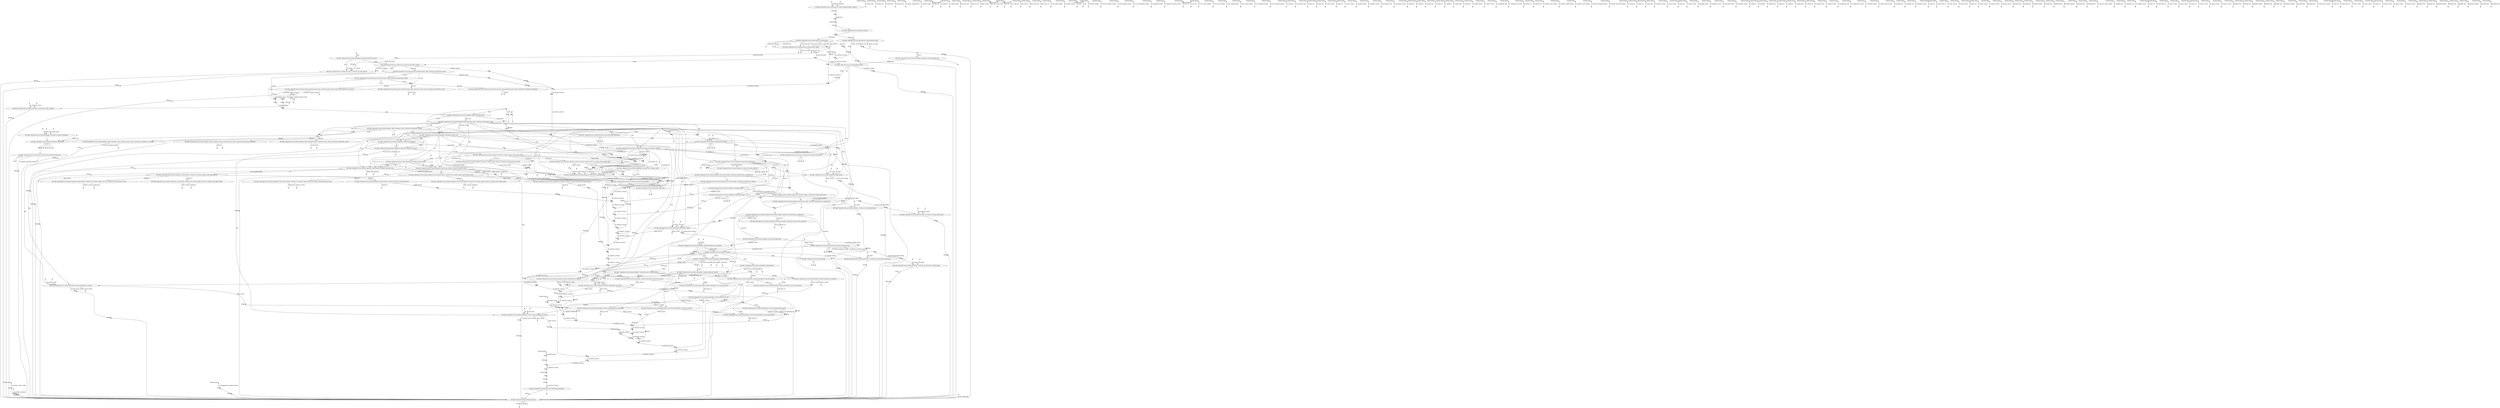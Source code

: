 digraph "viralrecon" {
p0 [shape=point,label="",fixedsize=true,width=0.1,xlabel="Channel.empty"];
p753 [shape=circle,label="",fixedsize=true,width=0.1,xlabel="collect"];
p0 -> p753 [label="ch_multiqc_custom_config"];

p1 [shape=point,label="",fixedsize=true,width=0.1,xlabel="Channel.empty"];
p97 [shape=circle,label="",fixedsize=true,width=0.1,xlabel="mix"];
p1 -> p97 [label="ch_software_versions"];

p2 [shape=point,label="",fixedsize=true,width=0.1];
p3 [label="NFCORE_VIRALRECON:ILLUMINA:PREPARE_GENOME:GUNZIP_GFF"];
p2 -> p3 [label="archive"];

p3 [label="NFCORE_VIRALRECON:ILLUMINA:PREPARE_GENOME:GUNZIP_GFF"];
p45 [label="NFCORE_VIRALRECON:ILLUMINA:PREPARE_GENOME:SNPEFF_BUILD"];
p3 -> p45 [label="gff"];

p3 [label="NFCORE_VIRALRECON:ILLUMINA:PREPARE_GENOME:GUNZIP_GFF"];
p4 [shape=point];
p3 -> p4;

p5 [shape=point,label="",fixedsize=true,width=0.1,xlabel="Channel.empty"];
p6 [shape=point];
p5 -> p6 [label="ch_chrom_sizes"];

p7 [shape=point,label="",fixedsize=true,width=0.1];
p8 [label="NFCORE_VIRALRECON:ILLUMINA:PREPARE_GENOME:GET_CHROM_SIZES"];
p7 -> p8 [label="fasta"];

p8 [label="NFCORE_VIRALRECON:ILLUMINA:PREPARE_GENOME:GET_CHROM_SIZES"];
p332 [label="NFCORE_VIRALRECON:ILLUMINA:VARIANTS_IVAR:ASCIIGENOME"];
p8 -> p332 [label="sizes"];

p8 [label="NFCORE_VIRALRECON:ILLUMINA:PREPARE_GENOME:GET_CHROM_SIZES"];
p10 [shape=point];
p8 -> p10;

p8 [label="NFCORE_VIRALRECON:ILLUMINA:PREPARE_GENOME:GET_CHROM_SIZES"];
p9 [shape=point];
p8 -> p9;

p11 [shape=point,label="",fixedsize=true,width=0.1,xlabel="Channel.empty"];
p12 [shape=point];
p11 -> p12 [label="ch_kraken2_db"];

p13 [shape=point,label="",fixedsize=true,width=0.1];
p14 [label="NFCORE_VIRALRECON:ILLUMINA:PREPARE_GENOME:UNTAR_KRAKEN2_DB"];
p13 -> p14 [label="archive"];

p14 [label="NFCORE_VIRALRECON:ILLUMINA:PREPARE_GENOME:UNTAR_KRAKEN2_DB"];
p113 [label="NFCORE_VIRALRECON:ILLUMINA:KRAKEN2_RUN"];
p14 -> p113 [label="kraken2_db"];

p14 [label="NFCORE_VIRALRECON:ILLUMINA:PREPARE_GENOME:UNTAR_KRAKEN2_DB"];
p15 [shape=point];
p14 -> p15;

p16 [shape=point,label="",fixedsize=true,width=0.1,xlabel="Channel.empty"];
p17 [shape=point];
p16 -> p17 [label="ch_primer_bed"];

p18 [shape=point,label="",fixedsize=true,width=0.1,xlabel="Channel.empty"];
p19 [shape=point];
p18 -> p19 [label="ch_primer_fasta"];

p20 [shape=point,label="",fixedsize=true,width=0.1,xlabel="Channel.empty"];
p21 [shape=point];
p20 -> p21 [label="ch_primer_collapsed_bed"];

p22 [shape=point,label="",fixedsize=true,width=0.1];
p25 [label="NFCORE_VIRALRECON:ILLUMINA:PREPARE_GENOME:COLLAPSE_PRIMERS"];
p22 -> p25 [label="bed"];

p23 [shape=point,label="",fixedsize=true,width=0.1];
p25 [label="NFCORE_VIRALRECON:ILLUMINA:PREPARE_GENOME:COLLAPSE_PRIMERS"];
p23 -> p25 [label="left_suffix"];

p24 [shape=point,label="",fixedsize=true,width=0.1];
p25 [label="NFCORE_VIRALRECON:ILLUMINA:PREPARE_GENOME:COLLAPSE_PRIMERS"];
p24 -> p25 [label="right_suffix"];

p25 [label="NFCORE_VIRALRECON:ILLUMINA:PREPARE_GENOME:COLLAPSE_PRIMERS"];
p213 [label="NFCORE_VIRALRECON:ILLUMINA:MOSDEPTH_AMPLICON"];
p25 -> p213;

p26 [shape=point,label="",fixedsize=true,width=0.1];
p28 [label="NFCORE_VIRALRECON:ILLUMINA:PREPARE_GENOME:BEDTOOLS_GETFASTA"];
p26 -> p28 [label="bed"];

p27 [shape=point,label="",fixedsize=true,width=0.1];
p28 [label="NFCORE_VIRALRECON:ILLUMINA:PREPARE_GENOME:BEDTOOLS_GETFASTA"];
p27 -> p28 [label="fasta"];

p28 [label="NFCORE_VIRALRECON:ILLUMINA:PREPARE_GENOME:BEDTOOLS_GETFASTA"];
p518 [label="NFCORE_VIRALRECON:ILLUMINA:CUTADAPT"];
p28 -> p518 [label="primer_fasta"];

p28 [label="NFCORE_VIRALRECON:ILLUMINA:PREPARE_GENOME:BEDTOOLS_GETFASTA"];
p29 [shape=point];
p28 -> p29;

p30 [shape=point,label="",fixedsize=true,width=0.1,xlabel="Channel.empty"];
p31 [shape=point];
p30 -> p31 [label="ch_bowtie2_index"];

p32 [shape=point,label="",fixedsize=true,width=0.1];
p33 [label="NFCORE_VIRALRECON:ILLUMINA:PREPARE_GENOME:BOWTIE2_BUILD"];
p32 -> p33 [label="fasta"];

p33 [label="NFCORE_VIRALRECON:ILLUMINA:PREPARE_GENOME:BOWTIE2_BUILD"];
p126 [label="NFCORE_VIRALRECON:ILLUMINA:ALIGN_BOWTIE2:BOWTIE2_ALIGN"];
p33 -> p126 [label="index"];

p33 [label="NFCORE_VIRALRECON:ILLUMINA:PREPARE_GENOME:BOWTIE2_BUILD"];
p34 [shape=point];
p33 -> p34;

p35 [shape=point,label="",fixedsize=true,width=0.1,xlabel="Channel.empty"];
p36 [shape=point];
p35 -> p36 [label="ch_blast_db"];

p37 [shape=point,label="",fixedsize=true,width=0.1];
p38 [label="NFCORE_VIRALRECON:ILLUMINA:PREPARE_GENOME:BLAST_MAKEBLASTDB"];
p37 -> p38 [label="fasta"];

p38 [label="NFCORE_VIRALRECON:ILLUMINA:PREPARE_GENOME:BLAST_MAKEBLASTDB"];
p551 [label="NFCORE_VIRALRECON:ILLUMINA:ASSEMBLY_SPADES:ASSEMBLY_QC:BLAST_BLASTN"];
p38 -> p551 [label="blast_db"];

p38 [label="NFCORE_VIRALRECON:ILLUMINA:PREPARE_GENOME:BLAST_MAKEBLASTDB"];
p39 [shape=point];
p38 -> p39;

p40 [shape=point,label="",fixedsize=true,width=0.1,xlabel="Channel.empty"];
p41 [shape=point];
p40 -> p41 [label="ch_snpeff_db"];

p42 [shape=point,label="",fixedsize=true,width=0.1,xlabel="Channel.empty"];
p43 [shape=point];
p42 -> p43 [label="ch_snpeff_config"];

p44 [shape=point,label="",fixedsize=true,width=0.1];
p45 [label="NFCORE_VIRALRECON:ILLUMINA:PREPARE_GENOME:SNPEFF_BUILD"];
p44 -> p45 [label="fasta"];

p45 [label="NFCORE_VIRALRECON:ILLUMINA:PREPARE_GENOME:SNPEFF_BUILD"];
p310 [label="NFCORE_VIRALRECON:ILLUMINA:VARIANTS_IVAR:SNPEFF_SNPSIFT:SNPEFF_ANN"];
p45 -> p310 [label="db"];

p45 [label="NFCORE_VIRALRECON:ILLUMINA:PREPARE_GENOME:SNPEFF_BUILD"];
p310 [label="NFCORE_VIRALRECON:ILLUMINA:VARIANTS_IVAR:SNPEFF_SNPSIFT:SNPEFF_ANN"];
p45 -> p310 [label="config"];

p45 [label="NFCORE_VIRALRECON:ILLUMINA:PREPARE_GENOME:SNPEFF_BUILD"];
p46 [shape=point];
p45 -> p46;

p47 [shape=point,label="",fixedsize=true,width=0.1];
p48 [shape=circle,label="",fixedsize=true,width=0.1,xlabel="map"];
p47 -> p48 [label="fasta"];

p48 [shape=circle,label="",fixedsize=true,width=0.1,xlabel="map"];
p49 [shape=point];
p48 -> p49;

p50 [shape=point,label="",fixedsize=true,width=0.1];
p51 [shape=circle,label="",fixedsize=true,width=0.1,xlabel="map"];
p50 -> p51 [label="bed"];

p51 [shape=circle,label="",fixedsize=true,width=0.1,xlabel="map"];
p52 [shape=point];
p51 -> p52;

p50 [shape=point,label="",fixedsize=true,width=0.1];
p53 [shape=circle,label="",fixedsize=true,width=0.1,xlabel="map"];
p50 -> p53 [label="bed"];

p53 [shape=circle,label="",fixedsize=true,width=0.1,xlabel="map"];
p54 [shape=point];
p53 -> p54;

p55 [shape=point,label="",fixedsize=true,width=0.1];
p57 [label="NFCORE_VIRALRECON:ILLUMINA:INPUT_CHECK:SAMPLESHEET_CHECK"];
p55 -> p57 [label="samplesheet"];

p56 [shape=point,label="",fixedsize=true,width=0.1];
p57 [label="NFCORE_VIRALRECON:ILLUMINA:INPUT_CHECK:SAMPLESHEET_CHECK"];
p56 -> p57 [label="platform"];

p57 [label="NFCORE_VIRALRECON:ILLUMINA:INPUT_CHECK:SAMPLESHEET_CHECK"];
p58 [shape=circle,label="",fixedsize=true,width=0.1,xlabel="splitCsv"];
p57 -> p58;

p58 [shape=circle,label="",fixedsize=true,width=0.1,xlabel="splitCsv"];
p59 [shape=circle,label="",fixedsize=true,width=0.1,xlabel="map"];
p58 -> p59;

p59 [shape=circle,label="",fixedsize=true,width=0.1,xlabel="map"];
p60 [shape=circle,label="",fixedsize=true,width=0.1,xlabel="map"];
p59 -> p60 [label="sample_info"];

p60 [shape=circle,label="",fixedsize=true,width=0.1,xlabel="map"];
p61 [shape=circle,label="",fixedsize=true,width=0.1,xlabel="groupTuple"];
p60 -> p61;

p61 [shape=circle,label="",fixedsize=true,width=0.1,xlabel="groupTuple"];
p62 [shape=circle,label="",fixedsize=true,width=0.1,xlabel="branch"];
p61 -> p62;

p62 [shape=circle,label="",fixedsize=true,width=0.1,xlabel="branch"];
p64 [shape=circle,label="",fixedsize=true,width=0.1,xlabel="mix"];
p62 -> p64;

p62 [shape=circle,label="",fixedsize=true,width=0.1,xlabel="branch"];
p63 [label="NFCORE_VIRALRECON:ILLUMINA:CAT_FASTQ"];
p62 -> p63;

p63 [label="NFCORE_VIRALRECON:ILLUMINA:CAT_FASTQ"];
p64 [shape=circle,label="",fixedsize=true,width=0.1,xlabel="mix"];
p63 -> p64;

p64 [shape=circle,label="",fixedsize=true,width=0.1,xlabel="mix"];
p71 [label="NFCORE_VIRALRECON:ILLUMINA:FASTQC_FASTP:FASTQC_RAW"];
p64 -> p71 [label="trim_reads"];

p65 [shape=point,label="",fixedsize=true,width=0.1,xlabel="Channel.empty"];
p66 [shape=point];
p65 -> p66 [label="fastqc_raw_html"];

p67 [shape=point,label="",fixedsize=true,width=0.1,xlabel="Channel.empty"];
p68 [shape=point];
p67 -> p68 [label="fastqc_raw_zip"];

p69 [shape=point,label="",fixedsize=true,width=0.1,xlabel="Channel.empty"];
p70 [shape=point];
p69 -> p70 [label="fastqc_version"];

p71 [label="NFCORE_VIRALRECON:ILLUMINA:FASTQC_FASTP:FASTQC_RAW"];
p72 [shape=point];
p71 -> p72 [label="fastqc_raw_html"];

p71 [label="NFCORE_VIRALRECON:ILLUMINA:FASTQC_FASTP:FASTQC_RAW"];
p761 [shape=circle,label="",fixedsize=true,width=0.1,xlabel="collect"];
p71 -> p761 [label="fastqc_raw_zip"];

p71 [label="NFCORE_VIRALRECON:ILLUMINA:FASTQC_FASTP:FASTQC_RAW"];
p95 [shape=circle,label="",fixedsize=true,width=0.1,xlabel="first"];
p71 -> p95 [label="fastqc_version"];

p73 [shape=point,label="",fixedsize=true,width=0.1,xlabel="Channel.empty"];
p74 [shape=point];
p73 -> p74 [label="trim_json"];

p75 [shape=point,label="",fixedsize=true,width=0.1,xlabel="Channel.empty"];
p76 [shape=point];
p75 -> p76 [label="trim_html"];

p77 [shape=point,label="",fixedsize=true,width=0.1,xlabel="Channel.empty"];
p78 [shape=point];
p77 -> p78 [label="trim_log"];

p79 [shape=point,label="",fixedsize=true,width=0.1,xlabel="Channel.empty"];
p80 [shape=point];
p79 -> p80 [label="trim_reads_fail"];

p81 [shape=point,label="",fixedsize=true,width=0.1,xlabel="Channel.empty"];
p82 [shape=point];
p81 -> p82 [label="fastp_version"];

p83 [shape=point,label="",fixedsize=true,width=0.1,xlabel="Channel.empty"];
p84 [shape=point];
p83 -> p84 [label="fastqc_trim_html"];

p85 [shape=point,label="",fixedsize=true,width=0.1,xlabel="Channel.empty"];
p86 [shape=point];
p85 -> p86 [label="fastqc_trim_zip"];

p64 [shape=circle,label="",fixedsize=true,width=0.1,xlabel="mix"];
p87 [label="NFCORE_VIRALRECON:ILLUMINA:FASTQC_FASTP:FASTP"];
p64 -> p87 [label="trim_reads"];

p87 [label="NFCORE_VIRALRECON:ILLUMINA:FASTQC_FASTP:FASTP"];
p91 [label="NFCORE_VIRALRECON:ILLUMINA:FASTQC_FASTP:FASTQC_TRIM"];
p87 -> p91 [label="ch_variants_fastq"];

p87 [label="NFCORE_VIRALRECON:ILLUMINA:FASTQC_FASTP:FASTP"];
p103 [shape=circle,label="",fixedsize=true,width=0.1,xlabel="join"];
p87 -> p103 [label="trim_json"];

p87 [label="NFCORE_VIRALRECON:ILLUMINA:FASTQC_FASTP:FASTP"];
p90 [shape=point];
p87 -> p90 [label="trim_html"];

p87 [label="NFCORE_VIRALRECON:ILLUMINA:FASTQC_FASTP:FASTP"];
p89 [shape=point];
p87 -> p89 [label="trim_log"];

p87 [label="NFCORE_VIRALRECON:ILLUMINA:FASTQC_FASTP:FASTP"];
p98 [shape=circle,label="",fixedsize=true,width=0.1,xlabel="first"];
p87 -> p98 [label="fastp_version"];

p87 [label="NFCORE_VIRALRECON:ILLUMINA:FASTQC_FASTP:FASTP"];
p88 [shape=point];
p87 -> p88 [label="trim_reads_fail"];

p91 [label="NFCORE_VIRALRECON:ILLUMINA:FASTQC_FASTP:FASTQC_TRIM"];
p94 [shape=point];
p91 -> p94 [label="fastqc_trim_html"];

p91 [label="NFCORE_VIRALRECON:ILLUMINA:FASTQC_FASTP:FASTQC_TRIM"];
p93 [shape=point];
p91 -> p93 [label="fastqc_trim_zip"];

p91 [label="NFCORE_VIRALRECON:ILLUMINA:FASTQC_FASTP:FASTQC_TRIM"];
p92 [shape=point];
p91 -> p92;

p95 [shape=circle,label="",fixedsize=true,width=0.1,xlabel="first"];
p96 [shape=circle,label="",fixedsize=true,width=0.1,xlabel="ifEmpty"];
p95 -> p96;

p96 [shape=circle,label="",fixedsize=true,width=0.1,xlabel="ifEmpty"];
p97 [shape=circle,label="",fixedsize=true,width=0.1,xlabel="mix"];
p96 -> p97;

p97 [shape=circle,label="",fixedsize=true,width=0.1,xlabel="mix"];
p100 [shape=circle,label="",fixedsize=true,width=0.1,xlabel="mix"];
p97 -> p100 [label="ch_software_versions"];

p98 [shape=circle,label="",fixedsize=true,width=0.1,xlabel="first"];
p99 [shape=circle,label="",fixedsize=true,width=0.1,xlabel="ifEmpty"];
p98 -> p99;

p99 [shape=circle,label="",fixedsize=true,width=0.1,xlabel="ifEmpty"];
p100 [shape=circle,label="",fixedsize=true,width=0.1,xlabel="mix"];
p99 -> p100;

p100 [shape=circle,label="",fixedsize=true,width=0.1,xlabel="mix"];
p117 [shape=circle,label="",fixedsize=true,width=0.1,xlabel="mix"];
p100 -> p117 [label="ch_software_versions"];

p101 [shape=point,label="",fixedsize=true,width=0.1,xlabel="Channel.empty"];
p102 [shape=point];
p101 -> p102 [label="ch_fail_reads_multiqc"];

p87 [label="NFCORE_VIRALRECON:ILLUMINA:FASTQC_FASTP:FASTP"];
p103 [shape=circle,label="",fixedsize=true,width=0.1,xlabel="join"];
p87 -> p103 [label="ch_variants_fastq"];

p103 [shape=circle,label="",fixedsize=true,width=0.1,xlabel="join"];
p104 [shape=circle,label="",fixedsize=true,width=0.1,xlabel="map"];
p103 -> p104;

p104 [shape=circle,label="",fixedsize=true,width=0.1,xlabel="map"];
p105 [shape=circle,label="",fixedsize=true,width=0.1,xlabel="map"];
p104 -> p105 [label="ch_pass_fail_reads"];

p105 [shape=circle,label="",fixedsize=true,width=0.1,xlabel="map"];
p113 [label="NFCORE_VIRALRECON:ILLUMINA:KRAKEN2_RUN"];
p105 -> p113 [label="reads"];

p104 [shape=circle,label="",fixedsize=true,width=0.1,xlabel="map"];
p106 [shape=circle,label="",fixedsize=true,width=0.1,xlabel="map"];
p104 -> p106 [label="ch_pass_fail_reads"];

p106 [shape=circle,label="",fixedsize=true,width=0.1,xlabel="map"];
p107 [shape=circle,label="",fixedsize=true,width=0.1,xlabel="collect"];
p106 -> p107 [label="ch_pass_fail_reads"];

p107 [shape=circle,label="",fixedsize=true,width=0.1,xlabel="collect"];
p110 [label="NFCORE_VIRALRECON:ILLUMINA:MULTIQC_CUSTOM_TSV_FAIL_READS"];
p107 -> p110;

p108 [shape=point,label="",fixedsize=true,width=0.1];
p110 [label="NFCORE_VIRALRECON:ILLUMINA:MULTIQC_CUSTOM_TSV_FAIL_READS"];
p108 -> p110 [label="col_names"];

p109 [shape=point,label="",fixedsize=true,width=0.1];
p110 [label="NFCORE_VIRALRECON:ILLUMINA:MULTIQC_CUSTOM_TSV_FAIL_READS"];
p109 -> p110 [label="out_prefix"];

p110 [label="NFCORE_VIRALRECON:ILLUMINA:MULTIQC_CUSTOM_TSV_FAIL_READS"];
p758 [shape=circle,label="",fixedsize=true,width=0.1,xlabel="ifEmpty"];
p110 -> p758;

p111 [shape=point,label="",fixedsize=true,width=0.1,xlabel="Channel.empty"];
p112 [shape=point];
p111 -> p112 [label="ch_kraken2_multiqc"];

p113 [label="NFCORE_VIRALRECON:ILLUMINA:KRAKEN2_RUN"];
p114 [shape=point];
p113 -> p114;

p113 [label="NFCORE_VIRALRECON:ILLUMINA:KRAKEN2_RUN"];
p518 [label="NFCORE_VIRALRECON:ILLUMINA:CUTADAPT"];
p113 -> p518 [label="ch_assembly_fastq"];

p113 [label="NFCORE_VIRALRECON:ILLUMINA:KRAKEN2_RUN"];
p765 [shape=circle,label="",fixedsize=true,width=0.1,xlabel="collect"];
p113 -> p765 [label="ch_kraken2_multiqc"];

p113 [label="NFCORE_VIRALRECON:ILLUMINA:KRAKEN2_RUN"];
p115 [shape=circle,label="",fixedsize=true,width=0.1,xlabel="first"];
p113 -> p115;

p115 [shape=circle,label="",fixedsize=true,width=0.1,xlabel="first"];
p116 [shape=circle,label="",fixedsize=true,width=0.1,xlabel="ifEmpty"];
p115 -> p116;

p116 [shape=circle,label="",fixedsize=true,width=0.1,xlabel="ifEmpty"];
p117 [shape=circle,label="",fixedsize=true,width=0.1,xlabel="mix"];
p116 -> p117;

p117 [shape=circle,label="",fixedsize=true,width=0.1,xlabel="mix"];
p143 [shape=circle,label="",fixedsize=true,width=0.1,xlabel="mix"];
p117 -> p143 [label="ch_software_versions"];

p118 [shape=point,label="",fixedsize=true,width=0.1,xlabel="Channel.empty"];
p119 [shape=point];
p118 -> p119 [label="ch_bam"];

p120 [shape=point,label="",fixedsize=true,width=0.1,xlabel="Channel.empty"];
p121 [shape=point];
p120 -> p121 [label="ch_bai"];

p122 [shape=point,label="",fixedsize=true,width=0.1,xlabel="Channel.empty"];
p123 [shape=point];
p122 -> p123 [label="ch_bowtie2_multiqc"];

p124 [shape=point,label="",fixedsize=true,width=0.1,xlabel="Channel.empty"];
p125 [shape=point];
p124 -> p125 [label="ch_bowtie2_flagstat_multiqc"];

p105 [shape=circle,label="",fixedsize=true,width=0.1,xlabel="map"];
p126 [label="NFCORE_VIRALRECON:ILLUMINA:ALIGN_BOWTIE2:BOWTIE2_ALIGN"];
p105 -> p126 [label="reads"];

p126 [label="NFCORE_VIRALRECON:ILLUMINA:ALIGN_BOWTIE2:BOWTIE2_ALIGN"];
p128 [label="NFCORE_VIRALRECON:ILLUMINA:ALIGN_BOWTIE2:BAM_SORT_SAMTOOLS:SAMTOOLS_SORT"];
p126 -> p128 [label="bam_orig"];

p126 [label="NFCORE_VIRALRECON:ILLUMINA:ALIGN_BOWTIE2:BOWTIE2_ALIGN"];
p769 [shape=circle,label="",fixedsize=true,width=0.1,xlabel="collect"];
p126 -> p769 [label="ch_bowtie2_multiqc"];

p126 [label="NFCORE_VIRALRECON:ILLUMINA:ALIGN_BOWTIE2:BOWTIE2_ALIGN"];
p141 [shape=circle,label="",fixedsize=true,width=0.1,xlabel="first"];
p126 -> p141 [label="bowtie2_version"];

p126 [label="NFCORE_VIRALRECON:ILLUMINA:ALIGN_BOWTIE2:BOWTIE2_ALIGN"];
p127 [shape=point];
p126 -> p127 [label="fastq"];

p128 [label="NFCORE_VIRALRECON:ILLUMINA:ALIGN_BOWTIE2:BAM_SORT_SAMTOOLS:SAMTOOLS_SORT"];
p129 [label="NFCORE_VIRALRECON:ILLUMINA:ALIGN_BOWTIE2:BAM_SORT_SAMTOOLS:SAMTOOLS_INDEX"];
p128 -> p129 [label="ch_bam"];

p128 [label="NFCORE_VIRALRECON:ILLUMINA:ALIGN_BOWTIE2:BAM_SORT_SAMTOOLS:SAMTOOLS_SORT"];
p144 [shape=circle,label="",fixedsize=true,width=0.1,xlabel="first"];
p128 -> p144 [label="samtools_version"];

p129 [label="NFCORE_VIRALRECON:ILLUMINA:ALIGN_BOWTIE2:BAM_SORT_SAMTOOLS:SAMTOOLS_INDEX"];
p132 [shape=circle,label="",fixedsize=true,width=0.1,xlabel="join"];
p129 -> p132 [label="ch_bai"];

p129 [label="NFCORE_VIRALRECON:ILLUMINA:ALIGN_BOWTIE2:BAM_SORT_SAMTOOLS:SAMTOOLS_INDEX"];
p131 [shape=point];
p129 -> p131;

p129 [label="NFCORE_VIRALRECON:ILLUMINA:ALIGN_BOWTIE2:BAM_SORT_SAMTOOLS:SAMTOOLS_INDEX"];
p130 [shape=point];
p129 -> p130;

p128 [label="NFCORE_VIRALRECON:ILLUMINA:ALIGN_BOWTIE2:BAM_SORT_SAMTOOLS:SAMTOOLS_SORT"];
p132 [shape=circle,label="",fixedsize=true,width=0.1,xlabel="join"];
p128 -> p132 [label="ch_bam"];

p132 [shape=circle,label="",fixedsize=true,width=0.1,xlabel="join"];
p133 [label="NFCORE_VIRALRECON:ILLUMINA:ALIGN_BOWTIE2:BAM_SORT_SAMTOOLS:BAM_STATS_SAMTOOLS:SAMTOOLS_STATS"];
p132 -> p133 [label="bam_bai"];

p133 [label="NFCORE_VIRALRECON:ILLUMINA:ALIGN_BOWTIE2:BAM_SORT_SAMTOOLS:BAM_STATS_SAMTOOLS:SAMTOOLS_STATS"];
p135 [shape=point];
p133 -> p135 [label="stats"];

p133 [label="NFCORE_VIRALRECON:ILLUMINA:ALIGN_BOWTIE2:BAM_SORT_SAMTOOLS:BAM_STATS_SAMTOOLS:SAMTOOLS_STATS"];
p134 [shape=point];
p133 -> p134 [label="version"];

p132 [shape=circle,label="",fixedsize=true,width=0.1,xlabel="join"];
p136 [label="NFCORE_VIRALRECON:ILLUMINA:ALIGN_BOWTIE2:BAM_SORT_SAMTOOLS:BAM_STATS_SAMTOOLS:SAMTOOLS_FLAGSTAT"];
p132 -> p136 [label="bam_bai"];

p136 [label="NFCORE_VIRALRECON:ILLUMINA:ALIGN_BOWTIE2:BAM_SORT_SAMTOOLS:BAM_STATS_SAMTOOLS:SAMTOOLS_FLAGSTAT"];
p149 [shape=circle,label="",fixedsize=true,width=0.1,xlabel="map"];
p136 -> p149 [label="ch_bowtie2_flagstat_multiqc"];

p136 [label="NFCORE_VIRALRECON:ILLUMINA:ALIGN_BOWTIE2:BAM_SORT_SAMTOOLS:BAM_STATS_SAMTOOLS:SAMTOOLS_FLAGSTAT"];
p137 [shape=point];
p136 -> p137;

p132 [shape=circle,label="",fixedsize=true,width=0.1,xlabel="join"];
p138 [label="NFCORE_VIRALRECON:ILLUMINA:ALIGN_BOWTIE2:BAM_SORT_SAMTOOLS:BAM_STATS_SAMTOOLS:SAMTOOLS_IDXSTATS"];
p132 -> p138 [label="bam_bai"];

p138 [label="NFCORE_VIRALRECON:ILLUMINA:ALIGN_BOWTIE2:BAM_SORT_SAMTOOLS:BAM_STATS_SAMTOOLS:SAMTOOLS_IDXSTATS"];
p140 [shape=point];
p138 -> p140 [label="idxstats"];

p138 [label="NFCORE_VIRALRECON:ILLUMINA:ALIGN_BOWTIE2:BAM_SORT_SAMTOOLS:BAM_STATS_SAMTOOLS:SAMTOOLS_IDXSTATS"];
p139 [shape=point];
p138 -> p139;

p141 [shape=circle,label="",fixedsize=true,width=0.1,xlabel="first"];
p142 [shape=circle,label="",fixedsize=true,width=0.1,xlabel="ifEmpty"];
p141 -> p142;

p142 [shape=circle,label="",fixedsize=true,width=0.1,xlabel="ifEmpty"];
p143 [shape=circle,label="",fixedsize=true,width=0.1,xlabel="mix"];
p142 -> p143;

p143 [shape=circle,label="",fixedsize=true,width=0.1,xlabel="mix"];
p146 [shape=circle,label="",fixedsize=true,width=0.1,xlabel="mix"];
p143 -> p146 [label="ch_software_versions"];

p144 [shape=circle,label="",fixedsize=true,width=0.1,xlabel="first"];
p145 [shape=circle,label="",fixedsize=true,width=0.1,xlabel="ifEmpty"];
p144 -> p145;

p145 [shape=circle,label="",fixedsize=true,width=0.1,xlabel="ifEmpty"];
p146 [shape=circle,label="",fixedsize=true,width=0.1,xlabel="mix"];
p145 -> p146;

p146 [shape=circle,label="",fixedsize=true,width=0.1,xlabel="mix"];
p181 [shape=circle,label="",fixedsize=true,width=0.1,xlabel="mix"];
p146 -> p181 [label="ch_software_versions"];

p147 [shape=point,label="",fixedsize=true,width=0.1,xlabel="Channel.empty"];
p148 [shape=point];
p147 -> p148 [label="ch_fail_mapping_multiqc"];

p149 [shape=circle,label="",fixedsize=true,width=0.1,xlabel="map"];
p150 [shape=circle,label="",fixedsize=true,width=0.1,xlabel="join"];
p149 -> p150 [label="ch_mapped_reads"];

p128 [label="NFCORE_VIRALRECON:ILLUMINA:ALIGN_BOWTIE2:BAM_SORT_SAMTOOLS:SAMTOOLS_SORT"];
p150 [shape=circle,label="",fixedsize=true,width=0.1,xlabel="join"];
p128 -> p150 [label="ch_bam"];

p150 [shape=circle,label="",fixedsize=true,width=0.1,xlabel="join"];
p151 [shape=circle,label="",fixedsize=true,width=0.1,xlabel="map"];
p150 -> p151;

p151 [shape=circle,label="",fixedsize=true,width=0.1,xlabel="map"];
p162 [shape=circle,label="",fixedsize=true,width=0.1,xlabel="join"];
p151 -> p162 [label="ch_bam"];

p149 [shape=circle,label="",fixedsize=true,width=0.1,xlabel="map"];
p152 [shape=circle,label="",fixedsize=true,width=0.1,xlabel="join"];
p149 -> p152 [label="ch_mapped_reads"];

p129 [label="NFCORE_VIRALRECON:ILLUMINA:ALIGN_BOWTIE2:BAM_SORT_SAMTOOLS:SAMTOOLS_INDEX"];
p152 [shape=circle,label="",fixedsize=true,width=0.1,xlabel="join"];
p129 -> p152 [label="ch_bai"];

p152 [shape=circle,label="",fixedsize=true,width=0.1,xlabel="join"];
p153 [shape=circle,label="",fixedsize=true,width=0.1,xlabel="map"];
p152 -> p153;

p153 [shape=circle,label="",fixedsize=true,width=0.1,xlabel="map"];
p162 [shape=circle,label="",fixedsize=true,width=0.1,xlabel="join"];
p153 -> p162 [label="ch_bai"];

p149 [shape=circle,label="",fixedsize=true,width=0.1,xlabel="map"];
p154 [shape=circle,label="",fixedsize=true,width=0.1,xlabel="branch"];
p149 -> p154 [label="ch_mapped_reads"];

p154 [shape=circle,label="",fixedsize=true,width=0.1,xlabel="branch"];
p156 [shape=circle,label="",fixedsize=true,width=0.1,xlabel="collect"];
p154 -> p156;

p154 [shape=circle,label="",fixedsize=true,width=0.1,xlabel="branch"];
p155 [shape=point];
p154 -> p155;

p156 [shape=circle,label="",fixedsize=true,width=0.1,xlabel="collect"];
p159 [label="NFCORE_VIRALRECON:ILLUMINA:MULTIQC_CUSTOM_TSV_FAIL_MAPPED"];
p156 -> p159;

p157 [shape=point,label="",fixedsize=true,width=0.1];
p159 [label="NFCORE_VIRALRECON:ILLUMINA:MULTIQC_CUSTOM_TSV_FAIL_MAPPED"];
p157 -> p159 [label="col_names"];

p158 [shape=point,label="",fixedsize=true,width=0.1];
p159 [label="NFCORE_VIRALRECON:ILLUMINA:MULTIQC_CUSTOM_TSV_FAIL_MAPPED"];
p158 -> p159 [label="out_prefix"];

p159 [label="NFCORE_VIRALRECON:ILLUMINA:MULTIQC_CUSTOM_TSV_FAIL_MAPPED"];
p759 [shape=circle,label="",fixedsize=true,width=0.1,xlabel="ifEmpty"];
p159 -> p759;

p160 [shape=point,label="",fixedsize=true,width=0.1,xlabel="Channel.empty"];
p161 [shape=point];
p160 -> p161 [label="ch_ivar_trim_flagstat_multiqc"];

p162 [shape=circle,label="",fixedsize=true,width=0.1,xlabel="join"];
p163 [label="NFCORE_VIRALRECON:ILLUMINA:PRIMER_TRIM_IVAR:IVAR_TRIM"];
p162 -> p163 [label="bam"];

p50 [shape=point,label="",fixedsize=true,width=0.1];
p163 [label="NFCORE_VIRALRECON:ILLUMINA:PRIMER_TRIM_IVAR:IVAR_TRIM"];
p50 -> p163 [label="bed"];

p163 [label="NFCORE_VIRALRECON:ILLUMINA:PRIMER_TRIM_IVAR:IVAR_TRIM"];
p165 [label="NFCORE_VIRALRECON:ILLUMINA:PRIMER_TRIM_IVAR:BAM_SORT_SAMTOOLS:SAMTOOLS_SORT"];
p163 -> p165 [label="bam_orig"];

p163 [label="NFCORE_VIRALRECON:ILLUMINA:PRIMER_TRIM_IVAR:IVAR_TRIM"];
p164 [shape=point];
p163 -> p164 [label="log_out"];

p163 [label="NFCORE_VIRALRECON:ILLUMINA:PRIMER_TRIM_IVAR:IVAR_TRIM"];
p179 [shape=circle,label="",fixedsize=true,width=0.1,xlabel="first"];
p163 -> p179 [label="ivar_version"];

p165 [label="NFCORE_VIRALRECON:ILLUMINA:PRIMER_TRIM_IVAR:BAM_SORT_SAMTOOLS:SAMTOOLS_SORT"];
p167 [label="NFCORE_VIRALRECON:ILLUMINA:PRIMER_TRIM_IVAR:BAM_SORT_SAMTOOLS:SAMTOOLS_INDEX"];
p165 -> p167 [label="bam"];

p165 [label="NFCORE_VIRALRECON:ILLUMINA:PRIMER_TRIM_IVAR:BAM_SORT_SAMTOOLS:SAMTOOLS_SORT"];
p166 [shape=point];
p165 -> p166 [label="samtools_version"];

p167 [label="NFCORE_VIRALRECON:ILLUMINA:PRIMER_TRIM_IVAR:BAM_SORT_SAMTOOLS:SAMTOOLS_INDEX"];
p170 [shape=circle,label="",fixedsize=true,width=0.1,xlabel="join"];
p167 -> p170 [label="ch_bai"];

p167 [label="NFCORE_VIRALRECON:ILLUMINA:PRIMER_TRIM_IVAR:BAM_SORT_SAMTOOLS:SAMTOOLS_INDEX"];
p169 [shape=point];
p167 -> p169;

p167 [label="NFCORE_VIRALRECON:ILLUMINA:PRIMER_TRIM_IVAR:BAM_SORT_SAMTOOLS:SAMTOOLS_INDEX"];
p168 [shape=point];
p167 -> p168;

p165 [label="NFCORE_VIRALRECON:ILLUMINA:PRIMER_TRIM_IVAR:BAM_SORT_SAMTOOLS:SAMTOOLS_SORT"];
p170 [shape=circle,label="",fixedsize=true,width=0.1,xlabel="join"];
p165 -> p170 [label="bam"];

p170 [shape=circle,label="",fixedsize=true,width=0.1,xlabel="join"];
p171 [label="NFCORE_VIRALRECON:ILLUMINA:PRIMER_TRIM_IVAR:BAM_SORT_SAMTOOLS:BAM_STATS_SAMTOOLS:SAMTOOLS_STATS"];
p170 -> p171 [label="bam_bai"];

p171 [label="NFCORE_VIRALRECON:ILLUMINA:PRIMER_TRIM_IVAR:BAM_SORT_SAMTOOLS:BAM_STATS_SAMTOOLS:SAMTOOLS_STATS"];
p173 [shape=point];
p171 -> p173 [label="stats"];

p171 [label="NFCORE_VIRALRECON:ILLUMINA:PRIMER_TRIM_IVAR:BAM_SORT_SAMTOOLS:BAM_STATS_SAMTOOLS:SAMTOOLS_STATS"];
p172 [shape=point];
p171 -> p172 [label="version"];

p170 [shape=circle,label="",fixedsize=true,width=0.1,xlabel="join"];
p174 [label="NFCORE_VIRALRECON:ILLUMINA:PRIMER_TRIM_IVAR:BAM_SORT_SAMTOOLS:BAM_STATS_SAMTOOLS:SAMTOOLS_FLAGSTAT"];
p170 -> p174 [label="bam_bai"];

p174 [label="NFCORE_VIRALRECON:ILLUMINA:PRIMER_TRIM_IVAR:BAM_SORT_SAMTOOLS:BAM_STATS_SAMTOOLS:SAMTOOLS_FLAGSTAT"];
p771 [shape=circle,label="",fixedsize=true,width=0.1,xlabel="collect"];
p174 -> p771 [label="ch_ivar_trim_flagstat_multiqc"];

p174 [label="NFCORE_VIRALRECON:ILLUMINA:PRIMER_TRIM_IVAR:BAM_SORT_SAMTOOLS:BAM_STATS_SAMTOOLS:SAMTOOLS_FLAGSTAT"];
p175 [shape=point];
p174 -> p175;

p170 [shape=circle,label="",fixedsize=true,width=0.1,xlabel="join"];
p176 [label="NFCORE_VIRALRECON:ILLUMINA:PRIMER_TRIM_IVAR:BAM_SORT_SAMTOOLS:BAM_STATS_SAMTOOLS:SAMTOOLS_IDXSTATS"];
p170 -> p176 [label="bam_bai"];

p176 [label="NFCORE_VIRALRECON:ILLUMINA:PRIMER_TRIM_IVAR:BAM_SORT_SAMTOOLS:BAM_STATS_SAMTOOLS:SAMTOOLS_IDXSTATS"];
p178 [shape=point];
p176 -> p178 [label="idxstats"];

p176 [label="NFCORE_VIRALRECON:ILLUMINA:PRIMER_TRIM_IVAR:BAM_SORT_SAMTOOLS:BAM_STATS_SAMTOOLS:SAMTOOLS_IDXSTATS"];
p177 [shape=point];
p176 -> p177;

p179 [shape=circle,label="",fixedsize=true,width=0.1,xlabel="first"];
p180 [shape=circle,label="",fixedsize=true,width=0.1,xlabel="ifEmpty"];
p179 -> p180;

p180 [shape=circle,label="",fixedsize=true,width=0.1,xlabel="ifEmpty"];
p181 [shape=circle,label="",fixedsize=true,width=0.1,xlabel="mix"];
p180 -> p181;

p181 [shape=circle,label="",fixedsize=true,width=0.1,xlabel="mix"];
p188 [shape=circle,label="",fixedsize=true,width=0.1,xlabel="mix"];
p181 -> p188 [label="ch_software_versions"];

p182 [shape=point,label="",fixedsize=true,width=0.1,xlabel="Channel.empty"];
p773 [shape=circle,label="",fixedsize=true,width=0.1,xlabel="collect"];
p182 -> p773 [label="ch_markduplicates_flagstat_multiqc"];

p165 [label="NFCORE_VIRALRECON:ILLUMINA:PRIMER_TRIM_IVAR:BAM_SORT_SAMTOOLS:SAMTOOLS_SORT"];
p183 [label="NFCORE_VIRALRECON:ILLUMINA:PICARD_COLLECTMULTIPLEMETRICS"];
p165 -> p183 [label="bam"];

p47 [shape=point,label="",fixedsize=true,width=0.1];
p183 [label="NFCORE_VIRALRECON:ILLUMINA:PICARD_COLLECTMULTIPLEMETRICS"];
p47 -> p183 [label="fasta"];

p183 [label="NFCORE_VIRALRECON:ILLUMINA:PICARD_COLLECTMULTIPLEMETRICS"];
p185 [shape=point];
p183 -> p185;

p183 [label="NFCORE_VIRALRECON:ILLUMINA:PICARD_COLLECTMULTIPLEMETRICS"];
p184 [shape=point];
p183 -> p184;

p183 [label="NFCORE_VIRALRECON:ILLUMINA:PICARD_COLLECTMULTIPLEMETRICS"];
p186 [shape=circle,label="",fixedsize=true,width=0.1,xlabel="first"];
p183 -> p186;

p186 [shape=circle,label="",fixedsize=true,width=0.1,xlabel="first"];
p187 [shape=circle,label="",fixedsize=true,width=0.1,xlabel="ifEmpty"];
p186 -> p187;

p187 [shape=circle,label="",fixedsize=true,width=0.1,xlabel="ifEmpty"];
p188 [shape=circle,label="",fixedsize=true,width=0.1,xlabel="mix"];
p187 -> p188;

p188 [shape=circle,label="",fixedsize=true,width=0.1,xlabel="mix"];
p204 [shape=circle,label="",fixedsize=true,width=0.1,xlabel="mix"];
p188 -> p204 [label="ch_software_versions"];

p189 [shape=point,label="",fixedsize=true,width=0.1,xlabel="Channel.empty"];
p190 [shape=point];
p189 -> p190 [label="ch_mosdepth_multiqc"];

p191 [shape=point,label="",fixedsize=true,width=0.1,xlabel="Channel.empty"];
p192 [shape=point];
p191 -> p192 [label="ch_amplicon_heatmap_multiqc"];

p167 [label="NFCORE_VIRALRECON:ILLUMINA:PRIMER_TRIM_IVAR:BAM_SORT_SAMTOOLS:SAMTOOLS_INDEX"];
p193 [shape=circle,label="",fixedsize=true,width=0.1,xlabel="join"];
p167 -> p193 [label="ch_bai"];

p165 [label="NFCORE_VIRALRECON:ILLUMINA:PRIMER_TRIM_IVAR:BAM_SORT_SAMTOOLS:SAMTOOLS_SORT"];
p193 [shape=circle,label="",fixedsize=true,width=0.1,xlabel="join"];
p165 -> p193 [label="bam"];

p193 [shape=circle,label="",fixedsize=true,width=0.1,xlabel="join"];
p196 [label="NFCORE_VIRALRECON:ILLUMINA:MOSDEPTH_GENOME"];
p193 -> p196;

p194 [shape=point,label="",fixedsize=true,width=0.1];
p196 [label="NFCORE_VIRALRECON:ILLUMINA:MOSDEPTH_GENOME"];
p194 -> p196 [label="bed"];

p195 [shape=point,label="",fixedsize=true,width=0.1];
p196 [label="NFCORE_VIRALRECON:ILLUMINA:MOSDEPTH_GENOME"];
p195 -> p196 [label="window_size"];

p196 [label="NFCORE_VIRALRECON:ILLUMINA:MOSDEPTH_GENOME"];
p775 [shape=circle,label="",fixedsize=true,width=0.1,xlabel="collect"];
p196 -> p775 [label="ch_mosdepth_multiqc"];

p196 [label="NFCORE_VIRALRECON:ILLUMINA:MOSDEPTH_GENOME"];
p201 [shape=point];
p196 -> p201;

p196 [label="NFCORE_VIRALRECON:ILLUMINA:MOSDEPTH_GENOME"];
p200 [shape=point];
p196 -> p200;

p196 [label="NFCORE_VIRALRECON:ILLUMINA:MOSDEPTH_GENOME"];
p199 [shape=point];
p196 -> p199;

p196 [label="NFCORE_VIRALRECON:ILLUMINA:MOSDEPTH_GENOME"];
p198 [shape=point];
p196 -> p198;

p196 [label="NFCORE_VIRALRECON:ILLUMINA:MOSDEPTH_GENOME"];
p205 [shape=circle,label="",fixedsize=true,width=0.1,xlabel="collect"];
p196 -> p205;

p196 [label="NFCORE_VIRALRECON:ILLUMINA:MOSDEPTH_GENOME"];
p197 [shape=point];
p196 -> p197;

p196 [label="NFCORE_VIRALRECON:ILLUMINA:MOSDEPTH_GENOME"];
p202 [shape=circle,label="",fixedsize=true,width=0.1,xlabel="first"];
p196 -> p202;

p202 [shape=circle,label="",fixedsize=true,width=0.1,xlabel="first"];
p203 [shape=circle,label="",fixedsize=true,width=0.1,xlabel="ifEmpty"];
p202 -> p203;

p203 [shape=circle,label="",fixedsize=true,width=0.1,xlabel="ifEmpty"];
p204 [shape=circle,label="",fixedsize=true,width=0.1,xlabel="mix"];
p203 -> p204;

p204 [shape=circle,label="",fixedsize=true,width=0.1,xlabel="mix"];
p336 [shape=circle,label="",fixedsize=true,width=0.1,xlabel="mix"];
p204 -> p336 [label="ch_software_versions"];

p205 [shape=circle,label="",fixedsize=true,width=0.1,xlabel="collect"];
p206 [label="NFCORE_VIRALRECON:ILLUMINA:PLOT_MOSDEPTH_REGIONS_GENOME"];
p205 -> p206;

p206 [label="NFCORE_VIRALRECON:ILLUMINA:PLOT_MOSDEPTH_REGIONS_GENOME"];
p210 [shape=point];
p206 -> p210;

p206 [label="NFCORE_VIRALRECON:ILLUMINA:PLOT_MOSDEPTH_REGIONS_GENOME"];
p209 [shape=point];
p206 -> p209;

p206 [label="NFCORE_VIRALRECON:ILLUMINA:PLOT_MOSDEPTH_REGIONS_GENOME"];
p208 [shape=point];
p206 -> p208;

p206 [label="NFCORE_VIRALRECON:ILLUMINA:PLOT_MOSDEPTH_REGIONS_GENOME"];
p207 [shape=point];
p206 -> p207;

p167 [label="NFCORE_VIRALRECON:ILLUMINA:PRIMER_TRIM_IVAR:BAM_SORT_SAMTOOLS:SAMTOOLS_INDEX"];
p211 [shape=circle,label="",fixedsize=true,width=0.1,xlabel="join"];
p167 -> p211 [label="ch_bai"];

p165 [label="NFCORE_VIRALRECON:ILLUMINA:PRIMER_TRIM_IVAR:BAM_SORT_SAMTOOLS:SAMTOOLS_SORT"];
p211 [shape=circle,label="",fixedsize=true,width=0.1,xlabel="join"];
p165 -> p211 [label="bam"];

p211 [shape=circle,label="",fixedsize=true,width=0.1,xlabel="join"];
p213 [label="NFCORE_VIRALRECON:ILLUMINA:MOSDEPTH_AMPLICON"];
p211 -> p213;

p212 [shape=point,label="",fixedsize=true,width=0.1];
p213 [label="NFCORE_VIRALRECON:ILLUMINA:MOSDEPTH_AMPLICON"];
p212 -> p213 [label="window_size"];

p213 [label="NFCORE_VIRALRECON:ILLUMINA:MOSDEPTH_AMPLICON"];
p220 [shape=point];
p213 -> p220;

p213 [label="NFCORE_VIRALRECON:ILLUMINA:MOSDEPTH_AMPLICON"];
p219 [shape=point];
p213 -> p219;

p213 [label="NFCORE_VIRALRECON:ILLUMINA:MOSDEPTH_AMPLICON"];
p218 [shape=point];
p213 -> p218;

p213 [label="NFCORE_VIRALRECON:ILLUMINA:MOSDEPTH_AMPLICON"];
p217 [shape=point];
p213 -> p217;

p213 [label="NFCORE_VIRALRECON:ILLUMINA:MOSDEPTH_AMPLICON"];
p216 [shape=point];
p213 -> p216;

p213 [label="NFCORE_VIRALRECON:ILLUMINA:MOSDEPTH_AMPLICON"];
p221 [shape=circle,label="",fixedsize=true,width=0.1,xlabel="collect"];
p213 -> p221;

p213 [label="NFCORE_VIRALRECON:ILLUMINA:MOSDEPTH_AMPLICON"];
p215 [shape=point];
p213 -> p215;

p213 [label="NFCORE_VIRALRECON:ILLUMINA:MOSDEPTH_AMPLICON"];
p214 [shape=point];
p213 -> p214;

p221 [shape=circle,label="",fixedsize=true,width=0.1,xlabel="collect"];
p222 [label="NFCORE_VIRALRECON:ILLUMINA:PLOT_MOSDEPTH_REGIONS_AMPLICON"];
p221 -> p222;

p222 [label="NFCORE_VIRALRECON:ILLUMINA:PLOT_MOSDEPTH_REGIONS_AMPLICON"];
p225 [shape=point];
p222 -> p225;

p222 [label="NFCORE_VIRALRECON:ILLUMINA:PLOT_MOSDEPTH_REGIONS_AMPLICON"];
p224 [shape=point];
p222 -> p224;

p222 [label="NFCORE_VIRALRECON:ILLUMINA:PLOT_MOSDEPTH_REGIONS_AMPLICON"];
p223 [shape=point];
p222 -> p223;

p222 [label="NFCORE_VIRALRECON:ILLUMINA:PLOT_MOSDEPTH_REGIONS_AMPLICON"];
p760 [shape=circle,label="",fixedsize=true,width=0.1,xlabel="ifEmpty"];
p222 -> p760 [label="ch_amplicon_heatmap_multiqc"];

p226 [shape=point,label="",fixedsize=true,width=0.1,xlabel="Channel.empty"];
p227 [shape=point];
p226 -> p227 [label="ch_ivar_vcf"];

p228 [shape=point,label="",fixedsize=true,width=0.1,xlabel="Channel.empty"];
p229 [shape=point];
p228 -> p229 [label="ch_ivar_tbi"];

p230 [shape=point,label="",fixedsize=true,width=0.1,xlabel="Channel.empty"];
p231 [shape=point];
p230 -> p231 [label="ch_ivar_counts_multiqc"];

p232 [shape=point,label="",fixedsize=true,width=0.1,xlabel="Channel.empty"];
p233 [shape=point];
p232 -> p233 [label="ch_ivar_stats_multiqc"];

p234 [shape=point,label="",fixedsize=true,width=0.1,xlabel="Channel.empty"];
p235 [shape=point];
p234 -> p235 [label="ch_ivar_snpeff_multiqc"];

p236 [shape=point,label="",fixedsize=true,width=0.1,xlabel="Channel.empty"];
p237 [shape=point];
p236 -> p237 [label="ch_ivar_quast_multiqc"];

p238 [shape=point,label="",fixedsize=true,width=0.1,xlabel="Channel.empty"];
p239 [shape=point];
p238 -> p239 [label="ch_ivar_pangolin_multiqc"];

p240 [shape=point,label="",fixedsize=true,width=0.1,xlabel="Channel.empty"];
p241 [shape=point];
p240 -> p241 [label="ch_ivar_nextclade_multiqc"];

p165 [label="NFCORE_VIRALRECON:ILLUMINA:PRIMER_TRIM_IVAR:BAM_SORT_SAMTOOLS:SAMTOOLS_SORT"];
p242 [label="NFCORE_VIRALRECON:ILLUMINA:VARIANTS_IVAR:IVAR_VARIANTS"];
p165 -> p242 [label="bam"];

p47 [shape=point,label="",fixedsize=true,width=0.1];
p242 [label="NFCORE_VIRALRECON:ILLUMINA:VARIANTS_IVAR:IVAR_VARIANTS"];
p47 -> p242 [label="fasta"];

p3 [label="NFCORE_VIRALRECON:ILLUMINA:PREPARE_GENOME:GUNZIP_GFF"];
p242 [label="NFCORE_VIRALRECON:ILLUMINA:VARIANTS_IVAR:IVAR_VARIANTS"];
p3 -> p242 [label="gff"];

p242 [label="NFCORE_VIRALRECON:ILLUMINA:VARIANTS_IVAR:IVAR_VARIANTS"];
p245 [label="NFCORE_VIRALRECON:ILLUMINA:VARIANTS_IVAR:IVAR_VARIANTS_TO_VCF"];
p242 -> p245 [label="tsv"];

p242 [label="NFCORE_VIRALRECON:ILLUMINA:VARIANTS_IVAR:IVAR_VARIANTS"];
p243 [shape=point];
p242 -> p243;

p242 [label="NFCORE_VIRALRECON:ILLUMINA:VARIANTS_IVAR:IVAR_VARIANTS"];
p334 [shape=circle,label="",fixedsize=true,width=0.1,xlabel="first"];
p242 -> p334 [label="ivar_version"];

p244 [shape=point,label="",fixedsize=true,width=0.1];
p245 [label="NFCORE_VIRALRECON:ILLUMINA:VARIANTS_IVAR:IVAR_VARIANTS_TO_VCF"];
p244 -> p245 [label="header"];

p245 [label="NFCORE_VIRALRECON:ILLUMINA:VARIANTS_IVAR:IVAR_VARIANTS_TO_VCF"];
p247 [label="NFCORE_VIRALRECON:ILLUMINA:VARIANTS_IVAR:VCF_BGZIP_TABIX_STATS:TABIX_BGZIP"];
p245 -> p247 [label="vcf_orig"];

p245 [label="NFCORE_VIRALRECON:ILLUMINA:VARIANTS_IVAR:IVAR_VARIANTS_TO_VCF"];
p246 [shape=point];
p245 -> p246 [label="log_out"];

p245 [label="NFCORE_VIRALRECON:ILLUMINA:VARIANTS_IVAR:IVAR_VARIANTS_TO_VCF"];
p777 [shape=circle,label="",fixedsize=true,width=0.1,xlabel="collect"];
p245 -> p777 [label="ch_ivar_counts_multiqc"];

p247 [label="NFCORE_VIRALRECON:ILLUMINA:VARIANTS_IVAR:VCF_BGZIP_TABIX_STATS:TABIX_BGZIP"];
p248 [label="NFCORE_VIRALRECON:ILLUMINA:VARIANTS_IVAR:VCF_BGZIP_TABIX_STATS:VCF_TABIX_STATS:TABIX_TABIX"];
p247 -> p248 [label="ch_ivar_vcf"];

p247 [label="NFCORE_VIRALRECON:ILLUMINA:VARIANTS_IVAR:VCF_BGZIP_TABIX_STATS:TABIX_BGZIP"];
p337 [shape=circle,label="",fixedsize=true,width=0.1,xlabel="first"];
p247 -> p337 [label="tabix_version"];

p248 [label="NFCORE_VIRALRECON:ILLUMINA:VARIANTS_IVAR:VCF_BGZIP_TABIX_STATS:VCF_TABIX_STATS:TABIX_TABIX"];
p510 [shape=circle,label="",fixedsize=true,width=0.1,xlabel="join"];
p248 -> p510 [label="ch_ivar_tbi"];

p248 [label="NFCORE_VIRALRECON:ILLUMINA:VARIANTS_IVAR:VCF_BGZIP_TABIX_STATS:VCF_TABIX_STATS:TABIX_TABIX"];
p249 [shape=point];
p248 -> p249 [label="tabix_version"];

p247 [label="NFCORE_VIRALRECON:ILLUMINA:VARIANTS_IVAR:VCF_BGZIP_TABIX_STATS:TABIX_BGZIP"];
p250 [label="NFCORE_VIRALRECON:ILLUMINA:VARIANTS_IVAR:VCF_BGZIP_TABIX_STATS:VCF_TABIX_STATS:BCFTOOLS_STATS"];
p247 -> p250 [label="ch_ivar_vcf"];

p250 [label="NFCORE_VIRALRECON:ILLUMINA:VARIANTS_IVAR:VCF_BGZIP_TABIX_STATS:VCF_TABIX_STATS:BCFTOOLS_STATS"];
p328 [shape=circle,label="",fixedsize=true,width=0.1,xlabel="join"];
p250 -> p328 [label="ch_ivar_stats_multiqc"];

p250 [label="NFCORE_VIRALRECON:ILLUMINA:VARIANTS_IVAR:VCF_BGZIP_TABIX_STATS:VCF_TABIX_STATS:BCFTOOLS_STATS"];
p340 [shape=circle,label="",fixedsize=true,width=0.1,xlabel="first"];
p250 -> p340 [label="bcftools_version"];

p251 [shape=point,label="",fixedsize=true,width=0.1,xlabel="Channel.empty"];
p252 [shape=point];
p251 -> p252 [label="ch_consensus"];

p253 [shape=point,label="",fixedsize=true,width=0.1,xlabel="Channel.empty"];
p254 [shape=point];
p253 -> p254 [label="ch_consensus_qual"];

p255 [shape=point,label="",fixedsize=true,width=0.1,xlabel="Channel.empty"];
p256 [shape=point];
p255 -> p256 [label="ch_bases_tsv"];

p257 [shape=point,label="",fixedsize=true,width=0.1,xlabel="Channel.empty"];
p258 [shape=point];
p257 -> p258 [label="ch_bases_pdf"];

p259 [shape=point,label="",fixedsize=true,width=0.1,xlabel="Channel.empty"];
p260 [shape=point];
p259 -> p260 [label="ch_quast_results"];

p261 [shape=point,label="",fixedsize=true,width=0.1,xlabel="Channel.empty"];
p262 [shape=point];
p261 -> p262 [label="ch_quast_tsv"];

p263 [shape=point,label="",fixedsize=true,width=0.1,xlabel="Channel.empty"];
p264 [shape=point];
p263 -> p264 [label="ch_quast_version"];

p265 [shape=point,label="",fixedsize=true,width=0.1,xlabel="Channel.empty"];
p266 [shape=point];
p265 -> p266 [label="ch_pangolin_report"];

p267 [shape=point,label="",fixedsize=true,width=0.1,xlabel="Channel.empty"];
p268 [shape=point];
p267 -> p268 [label="ch_pangolin_version"];

p269 [shape=point,label="",fixedsize=true,width=0.1,xlabel="Channel.empty"];
p270 [shape=point];
p269 -> p270 [label="ch_nextclade_report"];

p271 [shape=point,label="",fixedsize=true,width=0.1,xlabel="Channel.empty"];
p272 [shape=point];
p271 -> p272 [label="ch_nextclade_version"];

p165 [label="NFCORE_VIRALRECON:ILLUMINA:PRIMER_TRIM_IVAR:BAM_SORT_SAMTOOLS:SAMTOOLS_SORT"];
p273 [label="NFCORE_VIRALRECON:ILLUMINA:VARIANTS_IVAR:IVAR_CONSENSUS"];
p165 -> p273 [label="bam"];

p47 [shape=point,label="",fixedsize=true,width=0.1];
p273 [label="NFCORE_VIRALRECON:ILLUMINA:VARIANTS_IVAR:IVAR_CONSENSUS"];
p47 -> p273 [label="fasta"];

p273 [label="NFCORE_VIRALRECON:ILLUMINA:VARIANTS_IVAR:IVAR_CONSENSUS"];
p277 [label="NFCORE_VIRALRECON:ILLUMINA:VARIANTS_IVAR:PLOT_BASE_DENSITY"];
p273 -> p277 [label="consensus"];

p273 [label="NFCORE_VIRALRECON:ILLUMINA:VARIANTS_IVAR:IVAR_CONSENSUS"];
p276 [shape=point];
p273 -> p276 [label="consensus_qual"];

p273 [label="NFCORE_VIRALRECON:ILLUMINA:VARIANTS_IVAR:IVAR_CONSENSUS"];
p275 [shape=point];
p273 -> p275;

p273 [label="NFCORE_VIRALRECON:ILLUMINA:VARIANTS_IVAR:IVAR_CONSENSUS"];
p274 [shape=point];
p273 -> p274;

p277 [label="NFCORE_VIRALRECON:ILLUMINA:VARIANTS_IVAR:PLOT_BASE_DENSITY"];
p279 [shape=point];
p277 -> p279 [label="bases_pdf"];

p277 [label="NFCORE_VIRALRECON:ILLUMINA:VARIANTS_IVAR:PLOT_BASE_DENSITY"];
p278 [shape=point];
p277 -> p278 [label="bases_tsv"];

p273 [label="NFCORE_VIRALRECON:ILLUMINA:VARIANTS_IVAR:IVAR_CONSENSUS"];
p280 [shape=circle,label="",fixedsize=true,width=0.1,xlabel="collect"];
p273 -> p280 [label="consensus"];

p280 [shape=circle,label="",fixedsize=true,width=0.1,xlabel="collect"];
p283 [label="NFCORE_VIRALRECON:ILLUMINA:VARIANTS_IVAR:QUAST"];
p280 -> p283;

p47 [shape=point,label="",fixedsize=true,width=0.1];
p283 [label="NFCORE_VIRALRECON:ILLUMINA:VARIANTS_IVAR:QUAST"];
p47 -> p283 [label="fasta"];

p3 [label="NFCORE_VIRALRECON:ILLUMINA:PREPARE_GENOME:GUNZIP_GFF"];
p283 [label="NFCORE_VIRALRECON:ILLUMINA:VARIANTS_IVAR:QUAST"];
p3 -> p283 [label="gff"];

p281 [shape=point,label="",fixedsize=true,width=0.1];
p283 [label="NFCORE_VIRALRECON:ILLUMINA:VARIANTS_IVAR:QUAST"];
p281 -> p283 [label="use_fasta"];

p282 [shape=point,label="",fixedsize=true,width=0.1];
p283 [label="NFCORE_VIRALRECON:ILLUMINA:VARIANTS_IVAR:QUAST"];
p282 -> p283 [label="use_gff"];

p283 [label="NFCORE_VIRALRECON:ILLUMINA:VARIANTS_IVAR:QUAST"];
p284 [shape=point];
p283 -> p284 [label="quast_results"];

p283 [label="NFCORE_VIRALRECON:ILLUMINA:VARIANTS_IVAR:QUAST"];
p783 [shape=circle,label="",fixedsize=true,width=0.1,xlabel="collect"];
p283 -> p783 [label="ch_ivar_quast_multiqc"];

p283 [label="NFCORE_VIRALRECON:ILLUMINA:VARIANTS_IVAR:QUAST"];
p343 [shape=circle,label="",fixedsize=true,width=0.1,xlabel="ifEmpty"];
p283 -> p343 [label="quast_version"];

p273 [label="NFCORE_VIRALRECON:ILLUMINA:VARIANTS_IVAR:IVAR_CONSENSUS"];
p285 [label="NFCORE_VIRALRECON:ILLUMINA:VARIANTS_IVAR:PANGOLIN"];
p273 -> p285 [label="consensus"];

p285 [label="NFCORE_VIRALRECON:ILLUMINA:VARIANTS_IVAR:PANGOLIN"];
p360 [shape=circle,label="",fixedsize=true,width=0.1,xlabel="map"];
p285 -> p360 [label="ch_ivar_pangolin_report"];

p285 [label="NFCORE_VIRALRECON:ILLUMINA:VARIANTS_IVAR:PANGOLIN"];
p351 [shape=circle,label="",fixedsize=true,width=0.1,xlabel="first"];
p285 -> p351 [label="pangolin_version"];

p273 [label="NFCORE_VIRALRECON:ILLUMINA:VARIANTS_IVAR:IVAR_CONSENSUS"];
p287 [label="NFCORE_VIRALRECON:ILLUMINA:VARIANTS_IVAR:NEXTCLADE"];
p273 -> p287 [label="consensus"];

p286 [shape=point,label="",fixedsize=true,width=0.1];
p287 [label="NFCORE_VIRALRECON:ILLUMINA:VARIANTS_IVAR:NEXTCLADE"];
p286 -> p287 [label="output_format"];

p287 [label="NFCORE_VIRALRECON:ILLUMINA:VARIANTS_IVAR:NEXTCLADE"];
p364 [shape=circle,label="",fixedsize=true,width=0.1,xlabel="map"];
p287 -> p364 [label="ch_ivar_nextclade_report"];

p287 [label="NFCORE_VIRALRECON:ILLUMINA:VARIANTS_IVAR:NEXTCLADE"];
p291 [shape=point];
p287 -> p291;

p287 [label="NFCORE_VIRALRECON:ILLUMINA:VARIANTS_IVAR:NEXTCLADE"];
p290 [shape=point];
p287 -> p290;

p287 [label="NFCORE_VIRALRECON:ILLUMINA:VARIANTS_IVAR:NEXTCLADE"];
p289 [shape=point];
p287 -> p289;

p287 [label="NFCORE_VIRALRECON:ILLUMINA:VARIANTS_IVAR:NEXTCLADE"];
p288 [shape=point];
p287 -> p288;

p287 [label="NFCORE_VIRALRECON:ILLUMINA:VARIANTS_IVAR:NEXTCLADE"];
p354 [shape=circle,label="",fixedsize=true,width=0.1,xlabel="first"];
p287 -> p354 [label="nextclade_version"];

p292 [shape=point,label="",fixedsize=true,width=0.1,xlabel="Channel.empty"];
p293 [shape=point];
p292 -> p293 [label="ch_snpeff_vcf"];

p294 [shape=point,label="",fixedsize=true,width=0.1,xlabel="Channel.empty"];
p295 [shape=point];
p294 -> p295 [label="ch_snpeff_tbi"];

p296 [shape=point,label="",fixedsize=true,width=0.1,xlabel="Channel.empty"];
p297 [shape=point];
p296 -> p297 [label="ch_snpeff_stats"];

p298 [shape=point,label="",fixedsize=true,width=0.1,xlabel="Channel.empty"];
p299 [shape=point];
p298 -> p299 [label="ch_snpeff_csv"];

p300 [shape=point,label="",fixedsize=true,width=0.1,xlabel="Channel.empty"];
p301 [shape=point];
p300 -> p301 [label="ch_snpeff_txt"];

p302 [shape=point,label="",fixedsize=true,width=0.1,xlabel="Channel.empty"];
p303 [shape=point];
p302 -> p303 [label="ch_snpeff_html"];

p304 [shape=point,label="",fixedsize=true,width=0.1,xlabel="Channel.empty"];
p305 [shape=point];
p304 -> p305 [label="ch_snpsift_txt"];

p306 [shape=point,label="",fixedsize=true,width=0.1,xlabel="Channel.empty"];
p307 [shape=point];
p306 -> p307 [label="ch_snpeff_version"];

p308 [shape=point,label="",fixedsize=true,width=0.1,xlabel="Channel.empty"];
p309 [shape=point];
p308 -> p309 [label="ch_snpsift_version"];

p247 [label="NFCORE_VIRALRECON:ILLUMINA:VARIANTS_IVAR:VCF_BGZIP_TABIX_STATS:TABIX_BGZIP"];
p310 [label="NFCORE_VIRALRECON:ILLUMINA:VARIANTS_IVAR:SNPEFF_SNPSIFT:SNPEFF_ANN"];
p247 -> p310 [label="ch_ivar_vcf"];

p47 [shape=point,label="",fixedsize=true,width=0.1];
p310 [label="NFCORE_VIRALRECON:ILLUMINA:VARIANTS_IVAR:SNPEFF_SNPSIFT:SNPEFF_ANN"];
p47 -> p310 [label="fasta"];

p310 [label="NFCORE_VIRALRECON:ILLUMINA:VARIANTS_IVAR:SNPEFF_SNPSIFT:SNPEFF_ANN"];
p313 [label="NFCORE_VIRALRECON:ILLUMINA:VARIANTS_IVAR:SNPEFF_SNPSIFT:VCF_BGZIP_TABIX_STATS:TABIX_BGZIP"];
p310 -> p313 [label="vcf"];

p310 [label="NFCORE_VIRALRECON:ILLUMINA:VARIANTS_IVAR:SNPEFF_SNPSIFT:SNPEFF_ANN"];
p781 [shape=circle,label="",fixedsize=true,width=0.1,xlabel="collect"];
p310 -> p781 [label="ch_ivar_snpeff_multiqc"];

p310 [label="NFCORE_VIRALRECON:ILLUMINA:VARIANTS_IVAR:SNPEFF_SNPSIFT:SNPEFF_ANN"];
p312 [shape=point];
p310 -> p312 [label="snpeff_txt"];

p310 [label="NFCORE_VIRALRECON:ILLUMINA:VARIANTS_IVAR:SNPEFF_SNPSIFT:SNPEFF_ANN"];
p311 [shape=point];
p310 -> p311 [label="snpeff_html"];

p310 [label="NFCORE_VIRALRECON:ILLUMINA:VARIANTS_IVAR:SNPEFF_SNPSIFT:SNPEFF_ANN"];
p345 [shape=circle,label="",fixedsize=true,width=0.1,xlabel="first"];
p310 -> p345 [label="snpeff_version"];

p313 [label="NFCORE_VIRALRECON:ILLUMINA:VARIANTS_IVAR:SNPEFF_SNPSIFT:VCF_BGZIP_TABIX_STATS:TABIX_BGZIP"];
p315 [label="NFCORE_VIRALRECON:ILLUMINA:VARIANTS_IVAR:SNPEFF_SNPSIFT:VCF_BGZIP_TABIX_STATS:VCF_TABIX_STATS:TABIX_TABIX"];
p313 -> p315 [label="snpeff_vcf"];

p313 [label="NFCORE_VIRALRECON:ILLUMINA:VARIANTS_IVAR:SNPEFF_SNPSIFT:VCF_BGZIP_TABIX_STATS:TABIX_BGZIP"];
p314 [shape=point];
p313 -> p314 [label="tabix_version"];

p315 [label="NFCORE_VIRALRECON:ILLUMINA:VARIANTS_IVAR:SNPEFF_SNPSIFT:VCF_BGZIP_TABIX_STATS:VCF_TABIX_STATS:TABIX_TABIX"];
p317 [shape=point];
p315 -> p317 [label="snpeff_tbi"];

p315 [label="NFCORE_VIRALRECON:ILLUMINA:VARIANTS_IVAR:SNPEFF_SNPSIFT:VCF_BGZIP_TABIX_STATS:VCF_TABIX_STATS:TABIX_TABIX"];
p316 [shape=point];
p315 -> p316 [label="tabix_version"];

p313 [label="NFCORE_VIRALRECON:ILLUMINA:VARIANTS_IVAR:SNPEFF_SNPSIFT:VCF_BGZIP_TABIX_STATS:TABIX_BGZIP"];
p318 [label="NFCORE_VIRALRECON:ILLUMINA:VARIANTS_IVAR:SNPEFF_SNPSIFT:VCF_BGZIP_TABIX_STATS:VCF_TABIX_STATS:BCFTOOLS_STATS"];
p313 -> p318 [label="snpeff_vcf"];

p318 [label="NFCORE_VIRALRECON:ILLUMINA:VARIANTS_IVAR:SNPEFF_SNPSIFT:VCF_BGZIP_TABIX_STATS:VCF_TABIX_STATS:BCFTOOLS_STATS"];
p320 [shape=point];
p318 -> p320 [label="snpeff_stats"];

p318 [label="NFCORE_VIRALRECON:ILLUMINA:VARIANTS_IVAR:SNPEFF_SNPSIFT:VCF_BGZIP_TABIX_STATS:VCF_TABIX_STATS:BCFTOOLS_STATS"];
p319 [shape=point];
p318 -> p319 [label="bcftools_version"];

p313 [label="NFCORE_VIRALRECON:ILLUMINA:VARIANTS_IVAR:SNPEFF_SNPSIFT:VCF_BGZIP_TABIX_STATS:TABIX_BGZIP"];
p321 [label="NFCORE_VIRALRECON:ILLUMINA:VARIANTS_IVAR:SNPEFF_SNPSIFT:SNPSIFT_EXTRACTFIELDS"];
p313 -> p321 [label="snpeff_vcf"];

p321 [label="NFCORE_VIRALRECON:ILLUMINA:VARIANTS_IVAR:SNPEFF_SNPSIFT:SNPSIFT_EXTRACTFIELDS"];
p322 [shape=point];
p321 -> p322 [label="snpsift_txt"];

p321 [label="NFCORE_VIRALRECON:ILLUMINA:VARIANTS_IVAR:SNPEFF_SNPSIFT:SNPSIFT_EXTRACTFIELDS"];
p348 [shape=circle,label="",fixedsize=true,width=0.1,xlabel="first"];
p321 -> p348 [label="snpsift_version"];

p323 [shape=point,label="",fixedsize=true,width=0.1,xlabel="Channel.empty"];
p324 [shape=point];
p323 -> p324 [label="ch_asciigenome_pdf"];

p325 [shape=point,label="",fixedsize=true,width=0.1,xlabel="Channel.empty"];
p326 [shape=point];
p325 -> p326 [label="ch_asciigenome_version"];

p247 [label="NFCORE_VIRALRECON:ILLUMINA:VARIANTS_IVAR:VCF_BGZIP_TABIX_STATS:TABIX_BGZIP"];
p327 [shape=circle,label="",fixedsize=true,width=0.1,xlabel="join"];
p247 -> p327 [label="ch_ivar_vcf"];

p165 [label="NFCORE_VIRALRECON:ILLUMINA:PRIMER_TRIM_IVAR:BAM_SORT_SAMTOOLS:SAMTOOLS_SORT"];
p327 [shape=circle,label="",fixedsize=true,width=0.1,xlabel="join"];
p165 -> p327 [label="bam"];

p327 [shape=circle,label="",fixedsize=true,width=0.1,xlabel="join"];
p328 [shape=circle,label="",fixedsize=true,width=0.1,xlabel="join"];
p327 -> p328;

p328 [shape=circle,label="",fixedsize=true,width=0.1,xlabel="join"];
p329 [shape=circle,label="",fixedsize=true,width=0.1,xlabel="map"];
p328 -> p329;

p329 [shape=circle,label="",fixedsize=true,width=0.1,xlabel="map"];
p332 [label="NFCORE_VIRALRECON:ILLUMINA:VARIANTS_IVAR:ASCIIGENOME"];
p329 -> p332 [label="ch_asciigenome"];

p47 [shape=point,label="",fixedsize=true,width=0.1];
p332 [label="NFCORE_VIRALRECON:ILLUMINA:VARIANTS_IVAR:ASCIIGENOME"];
p47 -> p332 [label="fasta"];

p3 [label="NFCORE_VIRALRECON:ILLUMINA:PREPARE_GENOME:GUNZIP_GFF"];
p332 [label="NFCORE_VIRALRECON:ILLUMINA:VARIANTS_IVAR:ASCIIGENOME"];
p3 -> p332 [label="gff"];

p50 [shape=point,label="",fixedsize=true,width=0.1];
p332 [label="NFCORE_VIRALRECON:ILLUMINA:VARIANTS_IVAR:ASCIIGENOME"];
p50 -> p332 [label="bed"];

p330 [shape=point,label="",fixedsize=true,width=0.1];
p332 [label="NFCORE_VIRALRECON:ILLUMINA:VARIANTS_IVAR:ASCIIGENOME"];
p330 -> p332 [label="window"];

p331 [shape=point,label="",fixedsize=true,width=0.1];
p332 [label="NFCORE_VIRALRECON:ILLUMINA:VARIANTS_IVAR:ASCIIGENOME"];
p331 -> p332 [label="track_height"];

p332 [label="NFCORE_VIRALRECON:ILLUMINA:VARIANTS_IVAR:ASCIIGENOME"];
p333 [shape=point];
p332 -> p333 [label="asciigenome_pdf"];

p332 [label="NFCORE_VIRALRECON:ILLUMINA:VARIANTS_IVAR:ASCIIGENOME"];
p357 [shape=circle,label="",fixedsize=true,width=0.1,xlabel="first"];
p332 -> p357 [label="asciigenome_version"];

p334 [shape=circle,label="",fixedsize=true,width=0.1,xlabel="first"];
p335 [shape=circle,label="",fixedsize=true,width=0.1,xlabel="ifEmpty"];
p334 -> p335;

p335 [shape=circle,label="",fixedsize=true,width=0.1,xlabel="ifEmpty"];
p336 [shape=circle,label="",fixedsize=true,width=0.1,xlabel="mix"];
p335 -> p336;

p336 [shape=circle,label="",fixedsize=true,width=0.1,xlabel="mix"];
p339 [shape=circle,label="",fixedsize=true,width=0.1,xlabel="mix"];
p336 -> p339 [label="ch_software_versions"];

p337 [shape=circle,label="",fixedsize=true,width=0.1,xlabel="first"];
p338 [shape=circle,label="",fixedsize=true,width=0.1,xlabel="ifEmpty"];
p337 -> p338;

p338 [shape=circle,label="",fixedsize=true,width=0.1,xlabel="ifEmpty"];
p339 [shape=circle,label="",fixedsize=true,width=0.1,xlabel="mix"];
p338 -> p339;

p339 [shape=circle,label="",fixedsize=true,width=0.1,xlabel="mix"];
p342 [shape=circle,label="",fixedsize=true,width=0.1,xlabel="mix"];
p339 -> p342 [label="ch_software_versions"];

p340 [shape=circle,label="",fixedsize=true,width=0.1,xlabel="first"];
p341 [shape=circle,label="",fixedsize=true,width=0.1,xlabel="ifEmpty"];
p340 -> p341;

p341 [shape=circle,label="",fixedsize=true,width=0.1,xlabel="ifEmpty"];
p342 [shape=circle,label="",fixedsize=true,width=0.1,xlabel="mix"];
p341 -> p342;

p342 [shape=circle,label="",fixedsize=true,width=0.1,xlabel="mix"];
p344 [shape=circle,label="",fixedsize=true,width=0.1,xlabel="mix"];
p342 -> p344 [label="ch_software_versions"];

p343 [shape=circle,label="",fixedsize=true,width=0.1,xlabel="ifEmpty"];
p344 [shape=circle,label="",fixedsize=true,width=0.1,xlabel="mix"];
p343 -> p344;

p344 [shape=circle,label="",fixedsize=true,width=0.1,xlabel="mix"];
p347 [shape=circle,label="",fixedsize=true,width=0.1,xlabel="mix"];
p344 -> p347 [label="ch_software_versions"];

p345 [shape=circle,label="",fixedsize=true,width=0.1,xlabel="first"];
p346 [shape=circle,label="",fixedsize=true,width=0.1,xlabel="ifEmpty"];
p345 -> p346;

p346 [shape=circle,label="",fixedsize=true,width=0.1,xlabel="ifEmpty"];
p347 [shape=circle,label="",fixedsize=true,width=0.1,xlabel="mix"];
p346 -> p347;

p347 [shape=circle,label="",fixedsize=true,width=0.1,xlabel="mix"];
p350 [shape=circle,label="",fixedsize=true,width=0.1,xlabel="mix"];
p347 -> p350 [label="ch_software_versions"];

p348 [shape=circle,label="",fixedsize=true,width=0.1,xlabel="first"];
p349 [shape=circle,label="",fixedsize=true,width=0.1,xlabel="ifEmpty"];
p348 -> p349;

p349 [shape=circle,label="",fixedsize=true,width=0.1,xlabel="ifEmpty"];
p350 [shape=circle,label="",fixedsize=true,width=0.1,xlabel="mix"];
p349 -> p350;

p350 [shape=circle,label="",fixedsize=true,width=0.1,xlabel="mix"];
p353 [shape=circle,label="",fixedsize=true,width=0.1,xlabel="mix"];
p350 -> p353 [label="ch_software_versions"];

p351 [shape=circle,label="",fixedsize=true,width=0.1,xlabel="first"];
p352 [shape=circle,label="",fixedsize=true,width=0.1,xlabel="ifEmpty"];
p351 -> p352;

p352 [shape=circle,label="",fixedsize=true,width=0.1,xlabel="ifEmpty"];
p353 [shape=circle,label="",fixedsize=true,width=0.1,xlabel="mix"];
p352 -> p353;

p353 [shape=circle,label="",fixedsize=true,width=0.1,xlabel="mix"];
p356 [shape=circle,label="",fixedsize=true,width=0.1,xlabel="mix"];
p353 -> p356 [label="ch_software_versions"];

p354 [shape=circle,label="",fixedsize=true,width=0.1,xlabel="first"];
p355 [shape=circle,label="",fixedsize=true,width=0.1,xlabel="ifEmpty"];
p354 -> p355;

p355 [shape=circle,label="",fixedsize=true,width=0.1,xlabel="ifEmpty"];
p356 [shape=circle,label="",fixedsize=true,width=0.1,xlabel="mix"];
p355 -> p356;

p356 [shape=circle,label="",fixedsize=true,width=0.1,xlabel="mix"];
p359 [shape=circle,label="",fixedsize=true,width=0.1,xlabel="mix"];
p356 -> p359 [label="ch_software_versions"];

p357 [shape=circle,label="",fixedsize=true,width=0.1,xlabel="first"];
p358 [shape=circle,label="",fixedsize=true,width=0.1,xlabel="ifEmpty"];
p357 -> p358;

p358 [shape=circle,label="",fixedsize=true,width=0.1,xlabel="ifEmpty"];
p359 [shape=circle,label="",fixedsize=true,width=0.1,xlabel="mix"];
p358 -> p359;

p359 [shape=circle,label="",fixedsize=true,width=0.1,xlabel="mix"];
p480 [shape=circle,label="",fixedsize=true,width=0.1,xlabel="mix"];
p359 -> p480 [label="ch_software_versions"];

p360 [shape=circle,label="",fixedsize=true,width=0.1,xlabel="map"];
p361 [shape=circle,label="",fixedsize=true,width=0.1,xlabel="collect"];
p360 -> p361 [label="ch_ivar_pangolin_multiqc"];

p361 [shape=circle,label="",fixedsize=true,width=0.1,xlabel="collect"];
p363 [label="NFCORE_VIRALRECON:ILLUMINA:MULTIQC_CUSTOM_CSV_IVAR_PANGOLIN"];
p361 -> p363;

p362 [shape=point,label="",fixedsize=true,width=0.1];
p363 [label="NFCORE_VIRALRECON:ILLUMINA:MULTIQC_CUSTOM_CSV_IVAR_PANGOLIN"];
p362 -> p363 [label="out_prefix"];

p363 [label="NFCORE_VIRALRECON:ILLUMINA:MULTIQC_CUSTOM_CSV_IVAR_PANGOLIN"];
p785 [shape=circle,label="",fixedsize=true,width=0.1,xlabel="collect"];
p363 -> p785;

p364 [shape=circle,label="",fixedsize=true,width=0.1,xlabel="map"];
p365 [shape=circle,label="",fixedsize=true,width=0.1,xlabel="collect"];
p364 -> p365 [label="ch_ivar_nextclade_multiqc"];

p365 [shape=circle,label="",fixedsize=true,width=0.1,xlabel="collect"];
p368 [label="NFCORE_VIRALRECON:ILLUMINA:MULTIQC_CUSTOM_TSV_IVAR_NEXTCLADE"];
p365 -> p368;

p366 [shape=point,label="",fixedsize=true,width=0.1];
p368 [label="NFCORE_VIRALRECON:ILLUMINA:MULTIQC_CUSTOM_TSV_IVAR_NEXTCLADE"];
p366 -> p368 [label="col_names"];

p367 [shape=point,label="",fixedsize=true,width=0.1];
p368 [label="NFCORE_VIRALRECON:ILLUMINA:MULTIQC_CUSTOM_TSV_IVAR_NEXTCLADE"];
p367 -> p368 [label="out_prefix"];

p368 [label="NFCORE_VIRALRECON:ILLUMINA:MULTIQC_CUSTOM_TSV_IVAR_NEXTCLADE"];
p787 [shape=circle,label="",fixedsize=true,width=0.1,xlabel="collect"];
p368 -> p787;

p369 [shape=point,label="",fixedsize=true,width=0.1,xlabel="Channel.empty"];
p370 [shape=point];
p369 -> p370 [label="ch_bcftools_vcf"];

p371 [shape=point,label="",fixedsize=true,width=0.1,xlabel="Channel.empty"];
p372 [shape=point];
p371 -> p372 [label="ch_bcftools_tbi"];

p373 [shape=point,label="",fixedsize=true,width=0.1,xlabel="Channel.empty"];
p374 [shape=point];
p373 -> p374 [label="ch_bcftools_stats_multiqc"];

p375 [shape=point,label="",fixedsize=true,width=0.1,xlabel="Channel.empty"];
p376 [shape=point];
p375 -> p376 [label="ch_bcftools_snpeff_multiqc"];

p377 [shape=point,label="",fixedsize=true,width=0.1,xlabel="Channel.empty"];
p378 [shape=point];
p377 -> p378 [label="ch_bcftools_quast_multiqc"];

p379 [shape=point,label="",fixedsize=true,width=0.1,xlabel="Channel.empty"];
p380 [shape=point];
p379 -> p380 [label="ch_bcftools_pangolin_multiqc"];

p381 [shape=point,label="",fixedsize=true,width=0.1,xlabel="Channel.empty"];
p382 [shape=point];
p381 -> p382 [label="ch_bcftools_nextclade_multiqc"];

p165 [label="NFCORE_VIRALRECON:ILLUMINA:PRIMER_TRIM_IVAR:BAM_SORT_SAMTOOLS:SAMTOOLS_SORT"];
p383 [label="NFCORE_VIRALRECON:ILLUMINA:VARIANTS_BCFTOOLS:BCFTOOLS_MPILEUP"];
p165 -> p383 [label="bam"];

p47 [shape=point,label="",fixedsize=true,width=0.1];
p383 [label="NFCORE_VIRALRECON:ILLUMINA:VARIANTS_BCFTOOLS:BCFTOOLS_MPILEUP"];
p47 -> p383 [label="fasta"];

p383 [label="NFCORE_VIRALRECON:ILLUMINA:VARIANTS_BCFTOOLS:BCFTOOLS_MPILEUP"];
p406 [shape=circle,label="",fixedsize=true,width=0.1,xlabel="join"];
p383 -> p406 [label="ch_bcftools_vcf"];

p383 [label="NFCORE_VIRALRECON:ILLUMINA:VARIANTS_BCFTOOLS:BCFTOOLS_MPILEUP"];
p407 [shape=circle,label="",fixedsize=true,width=0.1,xlabel="join"];
p383 -> p407 [label="ch_bcftools_tbi"];

p383 [label="NFCORE_VIRALRECON:ILLUMINA:VARIANTS_BCFTOOLS:BCFTOOLS_MPILEUP"];
p472 [shape=circle,label="",fixedsize=true,width=0.1,xlabel="join"];
p383 -> p472 [label="ch_bcftools_stats_multiqc"];

p383 [label="NFCORE_VIRALRECON:ILLUMINA:VARIANTS_BCFTOOLS:BCFTOOLS_MPILEUP"];
p478 [shape=circle,label="",fixedsize=true,width=0.1,xlabel="first"];
p383 -> p478 [label="bcftools_version"];

p384 [shape=point,label="",fixedsize=true,width=0.1,xlabel="Channel.empty"];
p385 [shape=point];
p384 -> p385 [label="ch_consensus"];

p386 [shape=point,label="",fixedsize=true,width=0.1,xlabel="Channel.empty"];
p387 [shape=point];
p386 -> p387 [label="ch_bases_tsv"];

p388 [shape=point,label="",fixedsize=true,width=0.1,xlabel="Channel.empty"];
p389 [shape=point];
p388 -> p389 [label="ch_bases_pdf"];

p390 [shape=point,label="",fixedsize=true,width=0.1,xlabel="Channel.empty"];
p391 [shape=point];
p390 -> p391 [label="ch_bedtools_version"];

p392 [shape=point,label="",fixedsize=true,width=0.1,xlabel="Channel.empty"];
p393 [shape=point];
p392 -> p393 [label="ch_quast_results"];

p394 [shape=point,label="",fixedsize=true,width=0.1,xlabel="Channel.empty"];
p395 [shape=point];
p394 -> p395 [label="ch_quast_tsv"];

p396 [shape=point,label="",fixedsize=true,width=0.1,xlabel="Channel.empty"];
p397 [shape=point];
p396 -> p397 [label="ch_quast_version"];

p398 [shape=point,label="",fixedsize=true,width=0.1,xlabel="Channel.empty"];
p399 [shape=point];
p398 -> p399 [label="ch_pangolin_report"];

p400 [shape=point,label="",fixedsize=true,width=0.1,xlabel="Channel.empty"];
p401 [shape=point];
p400 -> p401 [label="ch_pangolin_version"];

p402 [shape=point,label="",fixedsize=true,width=0.1,xlabel="Channel.empty"];
p403 [shape=point];
p402 -> p403 [label="ch_nextclade_report"];

p404 [shape=point,label="",fixedsize=true,width=0.1,xlabel="Channel.empty"];
p405 [shape=point];
p404 -> p405 [label="ch_nextclade_version"];

p165 [label="NFCORE_VIRALRECON:ILLUMINA:PRIMER_TRIM_IVAR:BAM_SORT_SAMTOOLS:SAMTOOLS_SORT"];
p406 [shape=circle,label="",fixedsize=true,width=0.1,xlabel="join"];
p165 -> p406 [label="bam"];

p406 [shape=circle,label="",fixedsize=true,width=0.1,xlabel="join"];
p407 [shape=circle,label="",fixedsize=true,width=0.1,xlabel="join"];
p406 -> p407;

p407 [shape=circle,label="",fixedsize=true,width=0.1,xlabel="join"];
p408 [shape=circle,label="",fixedsize=true,width=0.1,xlabel="map"];
p407 -> p408 [label="bam_vcf"];

p408 [shape=circle,label="",fixedsize=true,width=0.1,xlabel="map"];
p409 [label="NFCORE_VIRALRECON:ILLUMINA:VARIANTS_BCFTOOLS:MAKE_CONSENSUS:BEDTOOLS_GENOMECOV"];
p408 -> p409;

p409 [label="NFCORE_VIRALRECON:ILLUMINA:VARIANTS_BCFTOOLS:MAKE_CONSENSUS:BEDTOOLS_GENOMECOV"];
p411 [label="NFCORE_VIRALRECON:ILLUMINA:VARIANTS_BCFTOOLS:MAKE_CONSENSUS:BEDTOOLS_MERGE"];
p409 -> p411;

p409 [label="NFCORE_VIRALRECON:ILLUMINA:VARIANTS_BCFTOOLS:MAKE_CONSENSUS:BEDTOOLS_GENOMECOV"];
p410 [shape=point];
p409 -> p410;

p411 [label="NFCORE_VIRALRECON:ILLUMINA:VARIANTS_BCFTOOLS:MAKE_CONSENSUS:BEDTOOLS_MERGE"];
p413 [shape=circle,label="",fixedsize=true,width=0.1,xlabel="join"];
p411 -> p413;

p411 [label="NFCORE_VIRALRECON:ILLUMINA:VARIANTS_BCFTOOLS:MAKE_CONSENSUS:BEDTOOLS_MERGE"];
p481 [shape=circle,label="",fixedsize=true,width=0.1,xlabel="first"];
p411 -> p481 [label="bedtools_version"];

p407 [shape=circle,label="",fixedsize=true,width=0.1,xlabel="join"];
p412 [shape=circle,label="",fixedsize=true,width=0.1,xlabel="map"];
p407 -> p412 [label="bam_vcf"];

p412 [shape=circle,label="",fixedsize=true,width=0.1,xlabel="map"];
p413 [shape=circle,label="",fixedsize=true,width=0.1,xlabel="join"];
p412 -> p413;

p413 [shape=circle,label="",fixedsize=true,width=0.1,xlabel="join"];
p414 [label="NFCORE_VIRALRECON:ILLUMINA:VARIANTS_BCFTOOLS:MAKE_CONSENSUS:MAKE_BED_MASK"];
p413 -> p414;

p414 [label="NFCORE_VIRALRECON:ILLUMINA:VARIANTS_BCFTOOLS:MAKE_CONSENSUS:MAKE_BED_MASK"];
p415 [label="NFCORE_VIRALRECON:ILLUMINA:VARIANTS_BCFTOOLS:MAKE_CONSENSUS:BEDTOOLS_MASKFASTA"];
p414 -> p415;

p47 [shape=point,label="",fixedsize=true,width=0.1];
p415 [label="NFCORE_VIRALRECON:ILLUMINA:VARIANTS_BCFTOOLS:MAKE_CONSENSUS:BEDTOOLS_MASKFASTA"];
p47 -> p415 [label="fasta"];

p415 [label="NFCORE_VIRALRECON:ILLUMINA:VARIANTS_BCFTOOLS:MAKE_CONSENSUS:BEDTOOLS_MASKFASTA"];
p418 [shape=circle,label="",fixedsize=true,width=0.1,xlabel="join"];
p415 -> p418;

p415 [label="NFCORE_VIRALRECON:ILLUMINA:VARIANTS_BCFTOOLS:MAKE_CONSENSUS:BEDTOOLS_MASKFASTA"];
p416 [shape=point];
p415 -> p416;

p407 [shape=circle,label="",fixedsize=true,width=0.1,xlabel="join"];
p417 [shape=circle,label="",fixedsize=true,width=0.1,xlabel="map"];
p407 -> p417 [label="bam_vcf"];

p417 [shape=circle,label="",fixedsize=true,width=0.1,xlabel="map"];
p418 [shape=circle,label="",fixedsize=true,width=0.1,xlabel="join"];
p417 -> p418;

p418 [shape=circle,label="",fixedsize=true,width=0.1,xlabel="join"];
p419 [label="NFCORE_VIRALRECON:ILLUMINA:VARIANTS_BCFTOOLS:MAKE_CONSENSUS:BCFTOOLS_CONSENSUS"];
p418 -> p419;

p419 [label="NFCORE_VIRALRECON:ILLUMINA:VARIANTS_BCFTOOLS:MAKE_CONSENSUS:BCFTOOLS_CONSENSUS"];
p421 [label="NFCORE_VIRALRECON:ILLUMINA:VARIANTS_BCFTOOLS:MAKE_CONSENSUS:PLOT_BASE_DENSITY"];
p419 -> p421 [label="consensus"];

p419 [label="NFCORE_VIRALRECON:ILLUMINA:VARIANTS_BCFTOOLS:MAKE_CONSENSUS:BCFTOOLS_CONSENSUS"];
p420 [shape=point];
p419 -> p420 [label="bcftools_version"];

p421 [label="NFCORE_VIRALRECON:ILLUMINA:VARIANTS_BCFTOOLS:MAKE_CONSENSUS:PLOT_BASE_DENSITY"];
p423 [shape=point];
p421 -> p423 [label="bases_pdf"];

p421 [label="NFCORE_VIRALRECON:ILLUMINA:VARIANTS_BCFTOOLS:MAKE_CONSENSUS:PLOT_BASE_DENSITY"];
p422 [shape=point];
p421 -> p422 [label="bases_tsv"];

p419 [label="NFCORE_VIRALRECON:ILLUMINA:VARIANTS_BCFTOOLS:MAKE_CONSENSUS:BCFTOOLS_CONSENSUS"];
p424 [shape=circle,label="",fixedsize=true,width=0.1,xlabel="collect"];
p419 -> p424 [label="consensus"];

p424 [shape=circle,label="",fixedsize=true,width=0.1,xlabel="collect"];
p427 [label="NFCORE_VIRALRECON:ILLUMINA:VARIANTS_BCFTOOLS:QUAST"];
p424 -> p427;

p47 [shape=point,label="",fixedsize=true,width=0.1];
p427 [label="NFCORE_VIRALRECON:ILLUMINA:VARIANTS_BCFTOOLS:QUAST"];
p47 -> p427 [label="fasta"];

p3 [label="NFCORE_VIRALRECON:ILLUMINA:PREPARE_GENOME:GUNZIP_GFF"];
p427 [label="NFCORE_VIRALRECON:ILLUMINA:VARIANTS_BCFTOOLS:QUAST"];
p3 -> p427 [label="gff"];

p425 [shape=point,label="",fixedsize=true,width=0.1];
p427 [label="NFCORE_VIRALRECON:ILLUMINA:VARIANTS_BCFTOOLS:QUAST"];
p425 -> p427 [label="use_fasta"];

p426 [shape=point,label="",fixedsize=true,width=0.1];
p427 [label="NFCORE_VIRALRECON:ILLUMINA:VARIANTS_BCFTOOLS:QUAST"];
p426 -> p427 [label="use_gff"];

p427 [label="NFCORE_VIRALRECON:ILLUMINA:VARIANTS_BCFTOOLS:QUAST"];
p428 [shape=point];
p427 -> p428 [label="quast_results"];

p427 [label="NFCORE_VIRALRECON:ILLUMINA:VARIANTS_BCFTOOLS:QUAST"];
p793 [shape=circle,label="",fixedsize=true,width=0.1,xlabel="collect"];
p427 -> p793 [label="ch_bcftools_quast_multiqc"];

p427 [label="NFCORE_VIRALRECON:ILLUMINA:VARIANTS_BCFTOOLS:QUAST"];
p484 [shape=circle,label="",fixedsize=true,width=0.1,xlabel="ifEmpty"];
p427 -> p484 [label="quast_version"];

p419 [label="NFCORE_VIRALRECON:ILLUMINA:VARIANTS_BCFTOOLS:MAKE_CONSENSUS:BCFTOOLS_CONSENSUS"];
p429 [label="NFCORE_VIRALRECON:ILLUMINA:VARIANTS_BCFTOOLS:PANGOLIN"];
p419 -> p429 [label="consensus"];

p429 [label="NFCORE_VIRALRECON:ILLUMINA:VARIANTS_BCFTOOLS:PANGOLIN"];
p501 [shape=circle,label="",fixedsize=true,width=0.1,xlabel="map"];
p429 -> p501 [label="ch_bcftools_pangolin_report"];

p429 [label="NFCORE_VIRALRECON:ILLUMINA:VARIANTS_BCFTOOLS:PANGOLIN"];
p492 [shape=circle,label="",fixedsize=true,width=0.1,xlabel="first"];
p429 -> p492 [label="pangolin_version"];

p419 [label="NFCORE_VIRALRECON:ILLUMINA:VARIANTS_BCFTOOLS:MAKE_CONSENSUS:BCFTOOLS_CONSENSUS"];
p431 [label="NFCORE_VIRALRECON:ILLUMINA:VARIANTS_BCFTOOLS:NEXTCLADE"];
p419 -> p431 [label="consensus"];

p430 [shape=point,label="",fixedsize=true,width=0.1];
p431 [label="NFCORE_VIRALRECON:ILLUMINA:VARIANTS_BCFTOOLS:NEXTCLADE"];
p430 -> p431 [label="output_format"];

p431 [label="NFCORE_VIRALRECON:ILLUMINA:VARIANTS_BCFTOOLS:NEXTCLADE"];
p505 [shape=circle,label="",fixedsize=true,width=0.1,xlabel="map"];
p431 -> p505 [label="ch_bcftools_nextclade_report"];

p431 [label="NFCORE_VIRALRECON:ILLUMINA:VARIANTS_BCFTOOLS:NEXTCLADE"];
p435 [shape=point];
p431 -> p435;

p431 [label="NFCORE_VIRALRECON:ILLUMINA:VARIANTS_BCFTOOLS:NEXTCLADE"];
p434 [shape=point];
p431 -> p434;

p431 [label="NFCORE_VIRALRECON:ILLUMINA:VARIANTS_BCFTOOLS:NEXTCLADE"];
p433 [shape=point];
p431 -> p433;

p431 [label="NFCORE_VIRALRECON:ILLUMINA:VARIANTS_BCFTOOLS:NEXTCLADE"];
p432 [shape=point];
p431 -> p432;

p431 [label="NFCORE_VIRALRECON:ILLUMINA:VARIANTS_BCFTOOLS:NEXTCLADE"];
p495 [shape=circle,label="",fixedsize=true,width=0.1,xlabel="first"];
p431 -> p495 [label="nextclade_version"];

p436 [shape=point,label="",fixedsize=true,width=0.1,xlabel="Channel.empty"];
p437 [shape=point];
p436 -> p437 [label="ch_snpeff_vcf"];

p438 [shape=point,label="",fixedsize=true,width=0.1,xlabel="Channel.empty"];
p439 [shape=point];
p438 -> p439 [label="ch_snpeff_tbi"];

p440 [shape=point,label="",fixedsize=true,width=0.1,xlabel="Channel.empty"];
p441 [shape=point];
p440 -> p441 [label="ch_snpeff_stats"];

p442 [shape=point,label="",fixedsize=true,width=0.1,xlabel="Channel.empty"];
p443 [shape=point];
p442 -> p443 [label="ch_snpeff_csv"];

p444 [shape=point,label="",fixedsize=true,width=0.1,xlabel="Channel.empty"];
p445 [shape=point];
p444 -> p445 [label="ch_snpeff_txt"];

p446 [shape=point,label="",fixedsize=true,width=0.1,xlabel="Channel.empty"];
p447 [shape=point];
p446 -> p447 [label="ch_snpeff_html"];

p448 [shape=point,label="",fixedsize=true,width=0.1,xlabel="Channel.empty"];
p449 [shape=point];
p448 -> p449 [label="ch_snpsift_txt"];

p450 [shape=point,label="",fixedsize=true,width=0.1,xlabel="Channel.empty"];
p451 [shape=point];
p450 -> p451 [label="ch_snpeff_version"];

p452 [shape=point,label="",fixedsize=true,width=0.1,xlabel="Channel.empty"];
p453 [shape=point];
p452 -> p453 [label="ch_snpsift_version"];

p383 [label="NFCORE_VIRALRECON:ILLUMINA:VARIANTS_BCFTOOLS:BCFTOOLS_MPILEUP"];
p454 [label="NFCORE_VIRALRECON:ILLUMINA:VARIANTS_BCFTOOLS:SNPEFF_SNPSIFT:SNPEFF_ANN"];
p383 -> p454 [label="ch_bcftools_vcf"];

p45 [label="NFCORE_VIRALRECON:ILLUMINA:PREPARE_GENOME:SNPEFF_BUILD"];
p454 [label="NFCORE_VIRALRECON:ILLUMINA:VARIANTS_BCFTOOLS:SNPEFF_SNPSIFT:SNPEFF_ANN"];
p45 -> p454 [label="db"];

p45 [label="NFCORE_VIRALRECON:ILLUMINA:PREPARE_GENOME:SNPEFF_BUILD"];
p454 [label="NFCORE_VIRALRECON:ILLUMINA:VARIANTS_BCFTOOLS:SNPEFF_SNPSIFT:SNPEFF_ANN"];
p45 -> p454 [label="config"];

p47 [shape=point,label="",fixedsize=true,width=0.1];
p454 [label="NFCORE_VIRALRECON:ILLUMINA:VARIANTS_BCFTOOLS:SNPEFF_SNPSIFT:SNPEFF_ANN"];
p47 -> p454 [label="fasta"];

p454 [label="NFCORE_VIRALRECON:ILLUMINA:VARIANTS_BCFTOOLS:SNPEFF_SNPSIFT:SNPEFF_ANN"];
p457 [label="NFCORE_VIRALRECON:ILLUMINA:VARIANTS_BCFTOOLS:SNPEFF_SNPSIFT:VCF_BGZIP_TABIX_STATS:TABIX_BGZIP"];
p454 -> p457 [label="vcf"];

p454 [label="NFCORE_VIRALRECON:ILLUMINA:VARIANTS_BCFTOOLS:SNPEFF_SNPSIFT:SNPEFF_ANN"];
p791 [shape=circle,label="",fixedsize=true,width=0.1,xlabel="collect"];
p454 -> p791 [label="ch_bcftools_snpeff_multiqc"];

p454 [label="NFCORE_VIRALRECON:ILLUMINA:VARIANTS_BCFTOOLS:SNPEFF_SNPSIFT:SNPEFF_ANN"];
p456 [shape=point];
p454 -> p456 [label="snpeff_txt"];

p454 [label="NFCORE_VIRALRECON:ILLUMINA:VARIANTS_BCFTOOLS:SNPEFF_SNPSIFT:SNPEFF_ANN"];
p455 [shape=point];
p454 -> p455 [label="snpeff_html"];

p454 [label="NFCORE_VIRALRECON:ILLUMINA:VARIANTS_BCFTOOLS:SNPEFF_SNPSIFT:SNPEFF_ANN"];
p486 [shape=circle,label="",fixedsize=true,width=0.1,xlabel="first"];
p454 -> p486 [label="snpeff_version"];

p457 [label="NFCORE_VIRALRECON:ILLUMINA:VARIANTS_BCFTOOLS:SNPEFF_SNPSIFT:VCF_BGZIP_TABIX_STATS:TABIX_BGZIP"];
p459 [label="NFCORE_VIRALRECON:ILLUMINA:VARIANTS_BCFTOOLS:SNPEFF_SNPSIFT:VCF_BGZIP_TABIX_STATS:VCF_TABIX_STATS:TABIX_TABIX"];
p457 -> p459 [label="snpeff_vcf"];

p457 [label="NFCORE_VIRALRECON:ILLUMINA:VARIANTS_BCFTOOLS:SNPEFF_SNPSIFT:VCF_BGZIP_TABIX_STATS:TABIX_BGZIP"];
p458 [shape=point];
p457 -> p458 [label="tabix_version"];

p459 [label="NFCORE_VIRALRECON:ILLUMINA:VARIANTS_BCFTOOLS:SNPEFF_SNPSIFT:VCF_BGZIP_TABIX_STATS:VCF_TABIX_STATS:TABIX_TABIX"];
p461 [shape=point];
p459 -> p461 [label="snpeff_tbi"];

p459 [label="NFCORE_VIRALRECON:ILLUMINA:VARIANTS_BCFTOOLS:SNPEFF_SNPSIFT:VCF_BGZIP_TABIX_STATS:VCF_TABIX_STATS:TABIX_TABIX"];
p460 [shape=point];
p459 -> p460 [label="tabix_version"];

p457 [label="NFCORE_VIRALRECON:ILLUMINA:VARIANTS_BCFTOOLS:SNPEFF_SNPSIFT:VCF_BGZIP_TABIX_STATS:TABIX_BGZIP"];
p462 [label="NFCORE_VIRALRECON:ILLUMINA:VARIANTS_BCFTOOLS:SNPEFF_SNPSIFT:VCF_BGZIP_TABIX_STATS:VCF_TABIX_STATS:BCFTOOLS_STATS"];
p457 -> p462 [label="snpeff_vcf"];

p462 [label="NFCORE_VIRALRECON:ILLUMINA:VARIANTS_BCFTOOLS:SNPEFF_SNPSIFT:VCF_BGZIP_TABIX_STATS:VCF_TABIX_STATS:BCFTOOLS_STATS"];
p464 [shape=point];
p462 -> p464 [label="snpeff_stats"];

p462 [label="NFCORE_VIRALRECON:ILLUMINA:VARIANTS_BCFTOOLS:SNPEFF_SNPSIFT:VCF_BGZIP_TABIX_STATS:VCF_TABIX_STATS:BCFTOOLS_STATS"];
p463 [shape=point];
p462 -> p463 [label="bcftools_version"];

p457 [label="NFCORE_VIRALRECON:ILLUMINA:VARIANTS_BCFTOOLS:SNPEFF_SNPSIFT:VCF_BGZIP_TABIX_STATS:TABIX_BGZIP"];
p465 [label="NFCORE_VIRALRECON:ILLUMINA:VARIANTS_BCFTOOLS:SNPEFF_SNPSIFT:SNPSIFT_EXTRACTFIELDS"];
p457 -> p465 [label="snpeff_vcf"];

p465 [label="NFCORE_VIRALRECON:ILLUMINA:VARIANTS_BCFTOOLS:SNPEFF_SNPSIFT:SNPSIFT_EXTRACTFIELDS"];
p466 [shape=point];
p465 -> p466 [label="snpsift_txt"];

p465 [label="NFCORE_VIRALRECON:ILLUMINA:VARIANTS_BCFTOOLS:SNPEFF_SNPSIFT:SNPSIFT_EXTRACTFIELDS"];
p489 [shape=circle,label="",fixedsize=true,width=0.1,xlabel="first"];
p465 -> p489 [label="snpsift_version"];

p467 [shape=point,label="",fixedsize=true,width=0.1,xlabel="Channel.empty"];
p468 [shape=point];
p467 -> p468 [label="ch_asciigenome_pdf"];

p469 [shape=point,label="",fixedsize=true,width=0.1,xlabel="Channel.empty"];
p470 [shape=point];
p469 -> p470 [label="ch_asciigenome_version"];

p383 [label="NFCORE_VIRALRECON:ILLUMINA:VARIANTS_BCFTOOLS:BCFTOOLS_MPILEUP"];
p471 [shape=circle,label="",fixedsize=true,width=0.1,xlabel="join"];
p383 -> p471 [label="ch_bcftools_vcf"];

p165 [label="NFCORE_VIRALRECON:ILLUMINA:PRIMER_TRIM_IVAR:BAM_SORT_SAMTOOLS:SAMTOOLS_SORT"];
p471 [shape=circle,label="",fixedsize=true,width=0.1,xlabel="join"];
p165 -> p471 [label="bam"];

p471 [shape=circle,label="",fixedsize=true,width=0.1,xlabel="join"];
p472 [shape=circle,label="",fixedsize=true,width=0.1,xlabel="join"];
p471 -> p472;

p472 [shape=circle,label="",fixedsize=true,width=0.1,xlabel="join"];
p473 [shape=circle,label="",fixedsize=true,width=0.1,xlabel="map"];
p472 -> p473;

p473 [shape=circle,label="",fixedsize=true,width=0.1,xlabel="map"];
p476 [label="NFCORE_VIRALRECON:ILLUMINA:VARIANTS_BCFTOOLS:ASCIIGENOME"];
p473 -> p476 [label="ch_asciigenome"];

p47 [shape=point,label="",fixedsize=true,width=0.1];
p476 [label="NFCORE_VIRALRECON:ILLUMINA:VARIANTS_BCFTOOLS:ASCIIGENOME"];
p47 -> p476 [label="fasta"];

p8 [label="NFCORE_VIRALRECON:ILLUMINA:PREPARE_GENOME:GET_CHROM_SIZES"];
p476 [label="NFCORE_VIRALRECON:ILLUMINA:VARIANTS_BCFTOOLS:ASCIIGENOME"];
p8 -> p476 [label="sizes"];

p3 [label="NFCORE_VIRALRECON:ILLUMINA:PREPARE_GENOME:GUNZIP_GFF"];
p476 [label="NFCORE_VIRALRECON:ILLUMINA:VARIANTS_BCFTOOLS:ASCIIGENOME"];
p3 -> p476 [label="gff"];

p50 [shape=point,label="",fixedsize=true,width=0.1];
p476 [label="NFCORE_VIRALRECON:ILLUMINA:VARIANTS_BCFTOOLS:ASCIIGENOME"];
p50 -> p476 [label="bed"];

p474 [shape=point,label="",fixedsize=true,width=0.1];
p476 [label="NFCORE_VIRALRECON:ILLUMINA:VARIANTS_BCFTOOLS:ASCIIGENOME"];
p474 -> p476 [label="window"];

p475 [shape=point,label="",fixedsize=true,width=0.1];
p476 [label="NFCORE_VIRALRECON:ILLUMINA:VARIANTS_BCFTOOLS:ASCIIGENOME"];
p475 -> p476 [label="track_height"];

p476 [label="NFCORE_VIRALRECON:ILLUMINA:VARIANTS_BCFTOOLS:ASCIIGENOME"];
p477 [shape=point];
p476 -> p477 [label="asciigenome_pdf"];

p476 [label="NFCORE_VIRALRECON:ILLUMINA:VARIANTS_BCFTOOLS:ASCIIGENOME"];
p498 [shape=circle,label="",fixedsize=true,width=0.1,xlabel="first"];
p476 -> p498 [label="asciigenome_version"];

p478 [shape=circle,label="",fixedsize=true,width=0.1,xlabel="first"];
p479 [shape=circle,label="",fixedsize=true,width=0.1,xlabel="ifEmpty"];
p478 -> p479;

p479 [shape=circle,label="",fixedsize=true,width=0.1,xlabel="ifEmpty"];
p480 [shape=circle,label="",fixedsize=true,width=0.1,xlabel="mix"];
p479 -> p480;

p480 [shape=circle,label="",fixedsize=true,width=0.1,xlabel="mix"];
p483 [shape=circle,label="",fixedsize=true,width=0.1,xlabel="mix"];
p480 -> p483 [label="ch_software_versions"];

p481 [shape=circle,label="",fixedsize=true,width=0.1,xlabel="first"];
p482 [shape=circle,label="",fixedsize=true,width=0.1,xlabel="ifEmpty"];
p481 -> p482;

p482 [shape=circle,label="",fixedsize=true,width=0.1,xlabel="ifEmpty"];
p483 [shape=circle,label="",fixedsize=true,width=0.1,xlabel="mix"];
p482 -> p483;

p483 [shape=circle,label="",fixedsize=true,width=0.1,xlabel="mix"];
p485 [shape=circle,label="",fixedsize=true,width=0.1,xlabel="mix"];
p483 -> p485 [label="ch_software_versions"];

p484 [shape=circle,label="",fixedsize=true,width=0.1,xlabel="ifEmpty"];
p485 [shape=circle,label="",fixedsize=true,width=0.1,xlabel="mix"];
p484 -> p485;

p485 [shape=circle,label="",fixedsize=true,width=0.1,xlabel="mix"];
p488 [shape=circle,label="",fixedsize=true,width=0.1,xlabel="mix"];
p485 -> p488 [label="ch_software_versions"];

p486 [shape=circle,label="",fixedsize=true,width=0.1,xlabel="first"];
p487 [shape=circle,label="",fixedsize=true,width=0.1,xlabel="ifEmpty"];
p486 -> p487;

p487 [shape=circle,label="",fixedsize=true,width=0.1,xlabel="ifEmpty"];
p488 [shape=circle,label="",fixedsize=true,width=0.1,xlabel="mix"];
p487 -> p488;

p488 [shape=circle,label="",fixedsize=true,width=0.1,xlabel="mix"];
p491 [shape=circle,label="",fixedsize=true,width=0.1,xlabel="mix"];
p488 -> p491 [label="ch_software_versions"];

p489 [shape=circle,label="",fixedsize=true,width=0.1,xlabel="first"];
p490 [shape=circle,label="",fixedsize=true,width=0.1,xlabel="ifEmpty"];
p489 -> p490;

p490 [shape=circle,label="",fixedsize=true,width=0.1,xlabel="ifEmpty"];
p491 [shape=circle,label="",fixedsize=true,width=0.1,xlabel="mix"];
p490 -> p491;

p491 [shape=circle,label="",fixedsize=true,width=0.1,xlabel="mix"];
p494 [shape=circle,label="",fixedsize=true,width=0.1,xlabel="mix"];
p491 -> p494 [label="ch_software_versions"];

p492 [shape=circle,label="",fixedsize=true,width=0.1,xlabel="first"];
p493 [shape=circle,label="",fixedsize=true,width=0.1,xlabel="ifEmpty"];
p492 -> p493;

p493 [shape=circle,label="",fixedsize=true,width=0.1,xlabel="ifEmpty"];
p494 [shape=circle,label="",fixedsize=true,width=0.1,xlabel="mix"];
p493 -> p494;

p494 [shape=circle,label="",fixedsize=true,width=0.1,xlabel="mix"];
p497 [shape=circle,label="",fixedsize=true,width=0.1,xlabel="mix"];
p494 -> p497 [label="ch_software_versions"];

p495 [shape=circle,label="",fixedsize=true,width=0.1,xlabel="first"];
p496 [shape=circle,label="",fixedsize=true,width=0.1,xlabel="ifEmpty"];
p495 -> p496;

p496 [shape=circle,label="",fixedsize=true,width=0.1,xlabel="ifEmpty"];
p497 [shape=circle,label="",fixedsize=true,width=0.1,xlabel="mix"];
p496 -> p497;

p497 [shape=circle,label="",fixedsize=true,width=0.1,xlabel="mix"];
p500 [shape=circle,label="",fixedsize=true,width=0.1,xlabel="mix"];
p497 -> p500 [label="ch_software_versions"];

p498 [shape=circle,label="",fixedsize=true,width=0.1,xlabel="first"];
p499 [shape=circle,label="",fixedsize=true,width=0.1,xlabel="ifEmpty"];
p498 -> p499;

p499 [shape=circle,label="",fixedsize=true,width=0.1,xlabel="ifEmpty"];
p500 [shape=circle,label="",fixedsize=true,width=0.1,xlabel="mix"];
p499 -> p500;

p500 [shape=circle,label="",fixedsize=true,width=0.1,xlabel="mix"];
p521 [shape=circle,label="",fixedsize=true,width=0.1,xlabel="mix"];
p500 -> p521 [label="ch_software_versions"];

p501 [shape=circle,label="",fixedsize=true,width=0.1,xlabel="map"];
p502 [shape=circle,label="",fixedsize=true,width=0.1,xlabel="collect"];
p501 -> p502 [label="ch_bcftools_pangolin_multiqc"];

p502 [shape=circle,label="",fixedsize=true,width=0.1,xlabel="collect"];
p504 [label="NFCORE_VIRALRECON:ILLUMINA:MULTIQC_CUSTOM_CSV_BCFTOOLS_PANGOLIN"];
p502 -> p504;

p503 [shape=point,label="",fixedsize=true,width=0.1];
p504 [label="NFCORE_VIRALRECON:ILLUMINA:MULTIQC_CUSTOM_CSV_BCFTOOLS_PANGOLIN"];
p503 -> p504 [label="out_prefix"];

p504 [label="NFCORE_VIRALRECON:ILLUMINA:MULTIQC_CUSTOM_CSV_BCFTOOLS_PANGOLIN"];
p795 [shape=circle,label="",fixedsize=true,width=0.1,xlabel="collect"];
p504 -> p795;

p505 [shape=circle,label="",fixedsize=true,width=0.1,xlabel="map"];
p506 [shape=circle,label="",fixedsize=true,width=0.1,xlabel="collect"];
p505 -> p506 [label="ch_bcftools_nextclade_multiqc"];

p506 [shape=circle,label="",fixedsize=true,width=0.1,xlabel="collect"];
p509 [label="NFCORE_VIRALRECON:ILLUMINA:MULTIQC_CUSTOM_TSV_BCFTOOLS_NEXTCLADE"];
p506 -> p509;

p507 [shape=point,label="",fixedsize=true,width=0.1];
p509 [label="NFCORE_VIRALRECON:ILLUMINA:MULTIQC_CUSTOM_TSV_BCFTOOLS_NEXTCLADE"];
p507 -> p509 [label="col_names"];

p508 [shape=point,label="",fixedsize=true,width=0.1];
p509 [label="NFCORE_VIRALRECON:ILLUMINA:MULTIQC_CUSTOM_TSV_BCFTOOLS_NEXTCLADE"];
p508 -> p509 [label="out_prefix"];

p509 [label="NFCORE_VIRALRECON:ILLUMINA:MULTIQC_CUSTOM_TSV_BCFTOOLS_NEXTCLADE"];
p797 [shape=circle,label="",fixedsize=true,width=0.1,xlabel="collect"];
p509 -> p797;

p247 [label="NFCORE_VIRALRECON:ILLUMINA:VARIANTS_IVAR:VCF_BGZIP_TABIX_STATS:TABIX_BGZIP"];
p510 [shape=circle,label="",fixedsize=true,width=0.1,xlabel="join"];
p247 -> p510 [label="ch_ivar_vcf"];

p510 [shape=circle,label="",fixedsize=true,width=0.1,xlabel="join"];
p511 [shape=circle,label="",fixedsize=true,width=0.1,xlabel="join"];
p510 -> p511;

p383 [label="NFCORE_VIRALRECON:ILLUMINA:VARIANTS_BCFTOOLS:BCFTOOLS_MPILEUP"];
p511 [shape=circle,label="",fixedsize=true,width=0.1,xlabel="join"];
p383 -> p511 [label="ch_bcftools_vcf"];

p511 [shape=circle,label="",fixedsize=true,width=0.1,xlabel="join"];
p512 [shape=circle,label="",fixedsize=true,width=0.1,xlabel="join"];
p511 -> p512;

p383 [label="NFCORE_VIRALRECON:ILLUMINA:VARIANTS_BCFTOOLS:BCFTOOLS_MPILEUP"];
p512 [shape=circle,label="",fixedsize=true,width=0.1,xlabel="join"];
p383 -> p512 [label="ch_bcftools_tbi"];

p512 [shape=circle,label="",fixedsize=true,width=0.1,xlabel="join"];
p513 [label="NFCORE_VIRALRECON:ILLUMINA:BCFTOOLS_ISEC"];
p512 -> p513;

p513 [label="NFCORE_VIRALRECON:ILLUMINA:BCFTOOLS_ISEC"];
p515 [shape=point];
p513 -> p515;

p513 [label="NFCORE_VIRALRECON:ILLUMINA:BCFTOOLS_ISEC"];
p514 [shape=point];
p513 -> p514;

p516 [shape=point,label="",fixedsize=true,width=0.1,xlabel="Channel.empty"];
p517 [shape=point];
p516 -> p517 [label="ch_cutadapt_multiqc"];

p518 [label="NFCORE_VIRALRECON:ILLUMINA:CUTADAPT"];
p522 [label="NFCORE_VIRALRECON:ILLUMINA:FASTQC"];
p518 -> p522 [label="reads"];

p518 [label="NFCORE_VIRALRECON:ILLUMINA:CUTADAPT"];
p799 [shape=circle,label="",fixedsize=true,width=0.1,xlabel="collect"];
p518 -> p799 [label="ch_cutadapt_multiqc"];

p518 [label="NFCORE_VIRALRECON:ILLUMINA:CUTADAPT"];
p519 [shape=circle,label="",fixedsize=true,width=0.1,xlabel="first"];
p518 -> p519;

p519 [shape=circle,label="",fixedsize=true,width=0.1,xlabel="first"];
p520 [shape=circle,label="",fixedsize=true,width=0.1,xlabel="ifEmpty"];
p519 -> p520;

p520 [shape=circle,label="",fixedsize=true,width=0.1,xlabel="ifEmpty"];
p521 [shape=circle,label="",fixedsize=true,width=0.1,xlabel="mix"];
p520 -> p521;

p521 [shape=circle,label="",fixedsize=true,width=0.1,xlabel="mix"];
p591 [shape=circle,label="",fixedsize=true,width=0.1,xlabel="mix"];
p521 -> p591 [label="ch_software_versions"];

p522 [label="NFCORE_VIRALRECON:ILLUMINA:FASTQC"];
p525 [shape=point];
p522 -> p525;

p522 [label="NFCORE_VIRALRECON:ILLUMINA:FASTQC"];
p524 [shape=point];
p522 -> p524;

p522 [label="NFCORE_VIRALRECON:ILLUMINA:FASTQC"];
p523 [shape=point];
p522 -> p523;

p526 [shape=point,label="",fixedsize=true,width=0.1,xlabel="Channel.empty"];
p527 [shape=point];
p526 -> p527 [label="ch_spades_quast_multiqc"];

p518 [label="NFCORE_VIRALRECON:ILLUMINA:CUTADAPT"];
p529 [label="NFCORE_VIRALRECON:ILLUMINA:ASSEMBLY_SPADES:SPADES"];
p518 -> p529 [label="reads"];

p528 [shape=point,label="",fixedsize=true,width=0.1];
p529 [label="NFCORE_VIRALRECON:ILLUMINA:ASSEMBLY_SPADES:SPADES"];
p528 -> p529 [label="hmm"];

p529 [label="NFCORE_VIRALRECON:ILLUMINA:ASSEMBLY_SPADES:SPADES"];
p534 [shape=circle,label="",fixedsize=true,width=0.1,xlabel="filter"];
p529 -> p534 [label="scaffolds"];

p529 [label="NFCORE_VIRALRECON:ILLUMINA:ASSEMBLY_SPADES:SPADES"];
p533 [shape=point];
p529 -> p533 [label="contigs"];

p529 [label="NFCORE_VIRALRECON:ILLUMINA:ASSEMBLY_SPADES:SPADES"];
p532 [shape=point];
p529 -> p532 [label="transcripts"];

p529 [label="NFCORE_VIRALRECON:ILLUMINA:ASSEMBLY_SPADES:SPADES"];
p531 [shape=point];
p529 -> p531 [label="gene_clusters"];

p529 [label="NFCORE_VIRALRECON:ILLUMINA:ASSEMBLY_SPADES:SPADES"];
p535 [shape=circle,label="",fixedsize=true,width=0.1,xlabel="filter"];
p529 -> p535 [label="gfa"];

p529 [label="NFCORE_VIRALRECON:ILLUMINA:ASSEMBLY_SPADES:SPADES"];
p530 [shape=point];
p529 -> p530 [label="log_out"];

p529 [label="NFCORE_VIRALRECON:ILLUMINA:ASSEMBLY_SPADES:SPADES"];
p589 [shape=circle,label="",fixedsize=true,width=0.1,xlabel="first"];
p529 -> p589 [label="spades_version"];

p534 [shape=circle,label="",fixedsize=true,width=0.1,xlabel="filter"];
p551 [label="NFCORE_VIRALRECON:ILLUMINA:ASSEMBLY_SPADES:ASSEMBLY_QC:BLAST_BLASTN"];
p534 -> p551 [label="scaffolds"];

p535 [shape=circle,label="",fixedsize=true,width=0.1,xlabel="filter"];
p542 [label="NFCORE_VIRALRECON:ILLUMINA:ASSEMBLY_SPADES:BANDAGE_IMAGE"];
p535 -> p542 [label="ch_gfa"];

p536 [shape=point,label="",fixedsize=true,width=0.1,xlabel="Channel.empty"];
p537 [shape=point];
p536 -> p537 [label="ch_bandage_png"];

p538 [shape=point,label="",fixedsize=true,width=0.1,xlabel="Channel.empty"];
p539 [shape=point];
p538 -> p539 [label="ch_bandage_svg"];

p540 [shape=point,label="",fixedsize=true,width=0.1,xlabel="Channel.empty"];
p541 [shape=point];
p540 -> p541 [label="ch_bandage_version"];

p542 [label="NFCORE_VIRALRECON:ILLUMINA:ASSEMBLY_SPADES:BANDAGE_IMAGE"];
p544 [shape=point];
p542 -> p544 [label="bandage_png"];

p542 [label="NFCORE_VIRALRECON:ILLUMINA:ASSEMBLY_SPADES:BANDAGE_IMAGE"];
p543 [shape=point];
p542 -> p543 [label="bandage_svg"];

p542 [label="NFCORE_VIRALRECON:ILLUMINA:ASSEMBLY_SPADES:BANDAGE_IMAGE"];
p592 [shape=circle,label="",fixedsize=true,width=0.1,xlabel="first"];
p542 -> p592 [label="bandage_version"];

p545 [shape=point,label="",fixedsize=true,width=0.1,xlabel="Channel.empty"];
p546 [shape=point];
p545 -> p546 [label="ch_blast_txt"];

p547 [shape=point,label="",fixedsize=true,width=0.1,xlabel="Channel.empty"];
p548 [shape=point];
p547 -> p548 [label="ch_blast_filter_txt"];

p549 [shape=point,label="",fixedsize=true,width=0.1,xlabel="Channel.empty"];
p550 [shape=point];
p549 -> p550 [label="ch_blast_version"];

p551 [label="NFCORE_VIRALRECON:ILLUMINA:ASSEMBLY_SPADES:ASSEMBLY_QC:BLAST_BLASTN"];
p553 [label="NFCORE_VIRALRECON:ILLUMINA:ASSEMBLY_SPADES:ASSEMBLY_QC:FILTER_BLASTN"];
p551 -> p553 [label="blast_txt"];

p551 [label="NFCORE_VIRALRECON:ILLUMINA:ASSEMBLY_SPADES:ASSEMBLY_QC:BLAST_BLASTN"];
p595 [shape=circle,label="",fixedsize=true,width=0.1,xlabel="first"];
p551 -> p595 [label="blast_version"];

p552 [shape=point,label="",fixedsize=true,width=0.1];
p553 [label="NFCORE_VIRALRECON:ILLUMINA:ASSEMBLY_SPADES:ASSEMBLY_QC:FILTER_BLASTN"];
p552 -> p553 [label="header"];

p553 [label="NFCORE_VIRALRECON:ILLUMINA:ASSEMBLY_SPADES:ASSEMBLY_QC:FILTER_BLASTN"];
p554 [shape=point];
p553 -> p554 [label="blast_filter_txt"];

p555 [shape=point,label="",fixedsize=true,width=0.1,xlabel="Channel.empty"];
p556 [shape=point];
p555 -> p556 [label="ch_quast_results"];

p557 [shape=point,label="",fixedsize=true,width=0.1,xlabel="Channel.empty"];
p558 [shape=point];
p557 -> p558 [label="ch_quast_tsv"];

p559 [shape=point,label="",fixedsize=true,width=0.1,xlabel="Channel.empty"];
p560 [shape=point];
p559 -> p560 [label="ch_quast_version"];

p534 [shape=circle,label="",fixedsize=true,width=0.1,xlabel="filter"];
p561 [shape=circle,label="",fixedsize=true,width=0.1,xlabel="collect"];
p534 -> p561 [label="scaffolds"];

p561 [shape=circle,label="",fixedsize=true,width=0.1,xlabel="collect"];
p564 [label="NFCORE_VIRALRECON:ILLUMINA:ASSEMBLY_SPADES:ASSEMBLY_QC:QUAST"];
p561 -> p564;

p47 [shape=point,label="",fixedsize=true,width=0.1];
p564 [label="NFCORE_VIRALRECON:ILLUMINA:ASSEMBLY_SPADES:ASSEMBLY_QC:QUAST"];
p47 -> p564 [label="fasta"];

p3 [label="NFCORE_VIRALRECON:ILLUMINA:PREPARE_GENOME:GUNZIP_GFF"];
p564 [label="NFCORE_VIRALRECON:ILLUMINA:ASSEMBLY_SPADES:ASSEMBLY_QC:QUAST"];
p3 -> p564 [label="gff"];

p562 [shape=point,label="",fixedsize=true,width=0.1];
p564 [label="NFCORE_VIRALRECON:ILLUMINA:ASSEMBLY_SPADES:ASSEMBLY_QC:QUAST"];
p562 -> p564 [label="use_fasta"];

p563 [shape=point,label="",fixedsize=true,width=0.1];
p564 [label="NFCORE_VIRALRECON:ILLUMINA:ASSEMBLY_SPADES:ASSEMBLY_QC:QUAST"];
p563 -> p564 [label="use_gff"];

p564 [label="NFCORE_VIRALRECON:ILLUMINA:ASSEMBLY_SPADES:ASSEMBLY_QC:QUAST"];
p565 [shape=point];
p564 -> p565 [label="quast_results"];

p564 [label="NFCORE_VIRALRECON:ILLUMINA:ASSEMBLY_SPADES:ASSEMBLY_QC:QUAST"];
p801 [shape=circle,label="",fixedsize=true,width=0.1,xlabel="collect"];
p564 -> p801 [label="ch_spades_quast_multiqc"];

p564 [label="NFCORE_VIRALRECON:ILLUMINA:ASSEMBLY_SPADES:ASSEMBLY_QC:QUAST"];
p598 [shape=circle,label="",fixedsize=true,width=0.1,xlabel="ifEmpty"];
p564 -> p598 [label="quast_version"];

p566 [shape=point,label="",fixedsize=true,width=0.1,xlabel="Channel.empty"];
p567 [shape=point];
p566 -> p567 [label="ch_abacas_results"];

p568 [shape=point,label="",fixedsize=true,width=0.1,xlabel="Channel.empty"];
p569 [shape=point];
p568 -> p569 [label="ch_abacas_version"];

p534 [shape=circle,label="",fixedsize=true,width=0.1,xlabel="filter"];
p570 [label="NFCORE_VIRALRECON:ILLUMINA:ASSEMBLY_SPADES:ASSEMBLY_QC:ABACAS"];
p534 -> p570 [label="scaffolds"];

p47 [shape=point,label="",fixedsize=true,width=0.1];
p570 [label="NFCORE_VIRALRECON:ILLUMINA:ASSEMBLY_SPADES:ASSEMBLY_QC:ABACAS"];
p47 -> p570 [label="fasta"];

p570 [label="NFCORE_VIRALRECON:ILLUMINA:ASSEMBLY_SPADES:ASSEMBLY_QC:ABACAS"];
p571 [shape=point];
p570 -> p571 [label="abacas_results"];

p570 [label="NFCORE_VIRALRECON:ILLUMINA:ASSEMBLY_SPADES:ASSEMBLY_QC:ABACAS"];
p600 [shape=circle,label="",fixedsize=true,width=0.1,xlabel="first"];
p570 -> p600 [label="abacas_version"];

p572 [shape=point,label="",fixedsize=true,width=0.1,xlabel="Channel.empty"];
p573 [shape=point];
p572 -> p573 [label="plasmidid_html"];

p574 [shape=point,label="",fixedsize=true,width=0.1,xlabel="Channel.empty"];
p575 [shape=point];
p574 -> p575 [label="plasmidid_tab"];

p576 [shape=point,label="",fixedsize=true,width=0.1,xlabel="Channel.empty"];
p577 [shape=point];
p576 -> p577 [label="plasmidid_images"];

p578 [shape=point,label="",fixedsize=true,width=0.1,xlabel="Channel.empty"];
p579 [shape=point];
p578 -> p579 [label="plasmidid_logs"];

p580 [shape=point,label="",fixedsize=true,width=0.1,xlabel="Channel.empty"];
p581 [shape=point];
p580 -> p581 [label="plasmidid_data"];

p582 [shape=point,label="",fixedsize=true,width=0.1,xlabel="Channel.empty"];
p583 [shape=point];
p582 -> p583 [label="plasmidid_database"];

p584 [shape=point,label="",fixedsize=true,width=0.1,xlabel="Channel.empty"];
p585 [shape=point];
p584 -> p585 [label="plasmidid_fasta"];

p586 [shape=point,label="",fixedsize=true,width=0.1,xlabel="Channel.empty"];
p587 [shape=point];
p586 -> p587 [label="plasmidid_kmer"];

p588 [shape=point,label="",fixedsize=true,width=0.1,xlabel="Channel.empty"];
p603 [shape=circle,label="",fixedsize=true,width=0.1,xlabel="first"];
p588 -> p603 [label="plasmidid_version"];

p589 [shape=circle,label="",fixedsize=true,width=0.1,xlabel="first"];
p590 [shape=circle,label="",fixedsize=true,width=0.1,xlabel="ifEmpty"];
p589 -> p590;

p590 [shape=circle,label="",fixedsize=true,width=0.1,xlabel="ifEmpty"];
p591 [shape=circle,label="",fixedsize=true,width=0.1,xlabel="mix"];
p590 -> p591;

p591 [shape=circle,label="",fixedsize=true,width=0.1,xlabel="mix"];
p594 [shape=circle,label="",fixedsize=true,width=0.1,xlabel="mix"];
p591 -> p594 [label="ch_software_versions"];

p592 [shape=circle,label="",fixedsize=true,width=0.1,xlabel="first"];
p593 [shape=circle,label="",fixedsize=true,width=0.1,xlabel="ifEmpty"];
p592 -> p593;

p593 [shape=circle,label="",fixedsize=true,width=0.1,xlabel="ifEmpty"];
p594 [shape=circle,label="",fixedsize=true,width=0.1,xlabel="mix"];
p593 -> p594;

p594 [shape=circle,label="",fixedsize=true,width=0.1,xlabel="mix"];
p597 [shape=circle,label="",fixedsize=true,width=0.1,xlabel="mix"];
p594 -> p597 [label="ch_software_versions"];

p595 [shape=circle,label="",fixedsize=true,width=0.1,xlabel="first"];
p596 [shape=circle,label="",fixedsize=true,width=0.1,xlabel="ifEmpty"];
p595 -> p596;

p596 [shape=circle,label="",fixedsize=true,width=0.1,xlabel="ifEmpty"];
p597 [shape=circle,label="",fixedsize=true,width=0.1,xlabel="mix"];
p596 -> p597;

p597 [shape=circle,label="",fixedsize=true,width=0.1,xlabel="mix"];
p599 [shape=circle,label="",fixedsize=true,width=0.1,xlabel="mix"];
p597 -> p599 [label="ch_software_versions"];

p598 [shape=circle,label="",fixedsize=true,width=0.1,xlabel="ifEmpty"];
p599 [shape=circle,label="",fixedsize=true,width=0.1,xlabel="mix"];
p598 -> p599;

p599 [shape=circle,label="",fixedsize=true,width=0.1,xlabel="mix"];
p602 [shape=circle,label="",fixedsize=true,width=0.1,xlabel="mix"];
p599 -> p602 [label="ch_software_versions"];

p600 [shape=circle,label="",fixedsize=true,width=0.1,xlabel="first"];
p601 [shape=circle,label="",fixedsize=true,width=0.1,xlabel="ifEmpty"];
p600 -> p601;

p601 [shape=circle,label="",fixedsize=true,width=0.1,xlabel="ifEmpty"];
p602 [shape=circle,label="",fixedsize=true,width=0.1,xlabel="mix"];
p601 -> p602;

p602 [shape=circle,label="",fixedsize=true,width=0.1,xlabel="mix"];
p605 [shape=circle,label="",fixedsize=true,width=0.1,xlabel="mix"];
p602 -> p605 [label="ch_software_versions"];

p603 [shape=circle,label="",fixedsize=true,width=0.1,xlabel="first"];
p604 [shape=circle,label="",fixedsize=true,width=0.1,xlabel="ifEmpty"];
p603 -> p604;

p604 [shape=circle,label="",fixedsize=true,width=0.1,xlabel="ifEmpty"];
p605 [shape=circle,label="",fixedsize=true,width=0.1,xlabel="mix"];
p604 -> p605;

p605 [shape=circle,label="",fixedsize=true,width=0.1,xlabel="mix"];
p667 [shape=circle,label="",fixedsize=true,width=0.1,xlabel="mix"];
p605 -> p667 [label="ch_software_versions"];

p606 [shape=point,label="",fixedsize=true,width=0.1,xlabel="Channel.empty"];
p607 [shape=point];
p606 -> p607 [label="ch_unicycler_quast_multiqc"];

p518 [label="NFCORE_VIRALRECON:ILLUMINA:CUTADAPT"];
p608 [label="NFCORE_VIRALRECON:ILLUMINA:ASSEMBLY_UNICYCLER:UNICYCLER"];
p518 -> p608 [label="reads"];

p608 [label="NFCORE_VIRALRECON:ILLUMINA:ASSEMBLY_UNICYCLER:UNICYCLER"];
p610 [shape=circle,label="",fixedsize=true,width=0.1,xlabel="filter"];
p608 -> p610 [label="scaffolds"];

p608 [label="NFCORE_VIRALRECON:ILLUMINA:ASSEMBLY_UNICYCLER:UNICYCLER"];
p611 [shape=circle,label="",fixedsize=true,width=0.1,xlabel="filter"];
p608 -> p611 [label="gfa"];

p608 [label="NFCORE_VIRALRECON:ILLUMINA:ASSEMBLY_UNICYCLER:UNICYCLER"];
p609 [shape=point];
p608 -> p609 [label="log_out"];

p608 [label="NFCORE_VIRALRECON:ILLUMINA:ASSEMBLY_UNICYCLER:UNICYCLER"];
p665 [shape=circle,label="",fixedsize=true,width=0.1,xlabel="first"];
p608 -> p665 [label="unicycler_version"];

p610 [shape=circle,label="",fixedsize=true,width=0.1,xlabel="filter"];
p627 [label="NFCORE_VIRALRECON:ILLUMINA:ASSEMBLY_UNICYCLER:ASSEMBLY_QC:BLAST_BLASTN"];
p610 -> p627 [label="scaffolds"];

p611 [shape=circle,label="",fixedsize=true,width=0.1,xlabel="filter"];
p618 [label="NFCORE_VIRALRECON:ILLUMINA:ASSEMBLY_UNICYCLER:BANDAGE_IMAGE"];
p611 -> p618 [label="ch_gfa"];

p612 [shape=point,label="",fixedsize=true,width=0.1,xlabel="Channel.empty"];
p613 [shape=point];
p612 -> p613 [label="ch_bandage_png"];

p614 [shape=point,label="",fixedsize=true,width=0.1,xlabel="Channel.empty"];
p615 [shape=point];
p614 -> p615 [label="ch_bandage_svg"];

p616 [shape=point,label="",fixedsize=true,width=0.1,xlabel="Channel.empty"];
p617 [shape=point];
p616 -> p617 [label="ch_bandage_version"];

p618 [label="NFCORE_VIRALRECON:ILLUMINA:ASSEMBLY_UNICYCLER:BANDAGE_IMAGE"];
p620 [shape=point];
p618 -> p620 [label="bandage_png"];

p618 [label="NFCORE_VIRALRECON:ILLUMINA:ASSEMBLY_UNICYCLER:BANDAGE_IMAGE"];
p619 [shape=point];
p618 -> p619 [label="bandage_svg"];

p618 [label="NFCORE_VIRALRECON:ILLUMINA:ASSEMBLY_UNICYCLER:BANDAGE_IMAGE"];
p668 [shape=circle,label="",fixedsize=true,width=0.1,xlabel="first"];
p618 -> p668 [label="bandage_version"];

p621 [shape=point,label="",fixedsize=true,width=0.1,xlabel="Channel.empty"];
p622 [shape=point];
p621 -> p622 [label="ch_blast_txt"];

p623 [shape=point,label="",fixedsize=true,width=0.1,xlabel="Channel.empty"];
p624 [shape=point];
p623 -> p624 [label="ch_blast_filter_txt"];

p625 [shape=point,label="",fixedsize=true,width=0.1,xlabel="Channel.empty"];
p626 [shape=point];
p625 -> p626 [label="ch_blast_version"];

p38 [label="NFCORE_VIRALRECON:ILLUMINA:PREPARE_GENOME:BLAST_MAKEBLASTDB"];
p627 [label="NFCORE_VIRALRECON:ILLUMINA:ASSEMBLY_UNICYCLER:ASSEMBLY_QC:BLAST_BLASTN"];
p38 -> p627 [label="blast_db"];

p627 [label="NFCORE_VIRALRECON:ILLUMINA:ASSEMBLY_UNICYCLER:ASSEMBLY_QC:BLAST_BLASTN"];
p629 [label="NFCORE_VIRALRECON:ILLUMINA:ASSEMBLY_UNICYCLER:ASSEMBLY_QC:FILTER_BLASTN"];
p627 -> p629 [label="blast_txt"];

p627 [label="NFCORE_VIRALRECON:ILLUMINA:ASSEMBLY_UNICYCLER:ASSEMBLY_QC:BLAST_BLASTN"];
p671 [shape=circle,label="",fixedsize=true,width=0.1,xlabel="first"];
p627 -> p671 [label="blast_version"];

p628 [shape=point,label="",fixedsize=true,width=0.1];
p629 [label="NFCORE_VIRALRECON:ILLUMINA:ASSEMBLY_UNICYCLER:ASSEMBLY_QC:FILTER_BLASTN"];
p628 -> p629 [label="header"];

p629 [label="NFCORE_VIRALRECON:ILLUMINA:ASSEMBLY_UNICYCLER:ASSEMBLY_QC:FILTER_BLASTN"];
p630 [shape=point];
p629 -> p630 [label="blast_filter_txt"];

p631 [shape=point,label="",fixedsize=true,width=0.1,xlabel="Channel.empty"];
p632 [shape=point];
p631 -> p632 [label="ch_quast_results"];

p633 [shape=point,label="",fixedsize=true,width=0.1,xlabel="Channel.empty"];
p634 [shape=point];
p633 -> p634 [label="ch_quast_tsv"];

p635 [shape=point,label="",fixedsize=true,width=0.1,xlabel="Channel.empty"];
p636 [shape=point];
p635 -> p636 [label="ch_quast_version"];

p610 [shape=circle,label="",fixedsize=true,width=0.1,xlabel="filter"];
p637 [shape=circle,label="",fixedsize=true,width=0.1,xlabel="collect"];
p610 -> p637 [label="scaffolds"];

p637 [shape=circle,label="",fixedsize=true,width=0.1,xlabel="collect"];
p640 [label="NFCORE_VIRALRECON:ILLUMINA:ASSEMBLY_UNICYCLER:ASSEMBLY_QC:QUAST"];
p637 -> p640;

p47 [shape=point,label="",fixedsize=true,width=0.1];
p640 [label="NFCORE_VIRALRECON:ILLUMINA:ASSEMBLY_UNICYCLER:ASSEMBLY_QC:QUAST"];
p47 -> p640 [label="fasta"];

p3 [label="NFCORE_VIRALRECON:ILLUMINA:PREPARE_GENOME:GUNZIP_GFF"];
p640 [label="NFCORE_VIRALRECON:ILLUMINA:ASSEMBLY_UNICYCLER:ASSEMBLY_QC:QUAST"];
p3 -> p640 [label="gff"];

p638 [shape=point,label="",fixedsize=true,width=0.1];
p640 [label="NFCORE_VIRALRECON:ILLUMINA:ASSEMBLY_UNICYCLER:ASSEMBLY_QC:QUAST"];
p638 -> p640 [label="use_fasta"];

p639 [shape=point,label="",fixedsize=true,width=0.1];
p640 [label="NFCORE_VIRALRECON:ILLUMINA:ASSEMBLY_UNICYCLER:ASSEMBLY_QC:QUAST"];
p639 -> p640 [label="use_gff"];

p640 [label="NFCORE_VIRALRECON:ILLUMINA:ASSEMBLY_UNICYCLER:ASSEMBLY_QC:QUAST"];
p641 [shape=point];
p640 -> p641 [label="quast_results"];

p640 [label="NFCORE_VIRALRECON:ILLUMINA:ASSEMBLY_UNICYCLER:ASSEMBLY_QC:QUAST"];
p803 [shape=circle,label="",fixedsize=true,width=0.1,xlabel="collect"];
p640 -> p803 [label="ch_unicycler_quast_multiqc"];

p640 [label="NFCORE_VIRALRECON:ILLUMINA:ASSEMBLY_UNICYCLER:ASSEMBLY_QC:QUAST"];
p674 [shape=circle,label="",fixedsize=true,width=0.1,xlabel="ifEmpty"];
p640 -> p674 [label="quast_version"];

p642 [shape=point,label="",fixedsize=true,width=0.1,xlabel="Channel.empty"];
p643 [shape=point];
p642 -> p643 [label="ch_abacas_results"];

p644 [shape=point,label="",fixedsize=true,width=0.1,xlabel="Channel.empty"];
p645 [shape=point];
p644 -> p645 [label="ch_abacas_version"];

p610 [shape=circle,label="",fixedsize=true,width=0.1,xlabel="filter"];
p646 [label="NFCORE_VIRALRECON:ILLUMINA:ASSEMBLY_UNICYCLER:ASSEMBLY_QC:ABACAS"];
p610 -> p646 [label="scaffolds"];

p47 [shape=point,label="",fixedsize=true,width=0.1];
p646 [label="NFCORE_VIRALRECON:ILLUMINA:ASSEMBLY_UNICYCLER:ASSEMBLY_QC:ABACAS"];
p47 -> p646 [label="fasta"];

p646 [label="NFCORE_VIRALRECON:ILLUMINA:ASSEMBLY_UNICYCLER:ASSEMBLY_QC:ABACAS"];
p647 [shape=point];
p646 -> p647 [label="abacas_results"];

p646 [label="NFCORE_VIRALRECON:ILLUMINA:ASSEMBLY_UNICYCLER:ASSEMBLY_QC:ABACAS"];
p676 [shape=circle,label="",fixedsize=true,width=0.1,xlabel="first"];
p646 -> p676 [label="abacas_version"];

p648 [shape=point,label="",fixedsize=true,width=0.1,xlabel="Channel.empty"];
p649 [shape=point];
p648 -> p649 [label="plasmidid_html"];

p650 [shape=point,label="",fixedsize=true,width=0.1,xlabel="Channel.empty"];
p651 [shape=point];
p650 -> p651 [label="plasmidid_tab"];

p652 [shape=point,label="",fixedsize=true,width=0.1,xlabel="Channel.empty"];
p653 [shape=point];
p652 -> p653 [label="plasmidid_images"];

p654 [shape=point,label="",fixedsize=true,width=0.1,xlabel="Channel.empty"];
p655 [shape=point];
p654 -> p655 [label="plasmidid_logs"];

p656 [shape=point,label="",fixedsize=true,width=0.1,xlabel="Channel.empty"];
p657 [shape=point];
p656 -> p657 [label="plasmidid_data"];

p658 [shape=point,label="",fixedsize=true,width=0.1,xlabel="Channel.empty"];
p659 [shape=point];
p658 -> p659 [label="plasmidid_database"];

p660 [shape=point,label="",fixedsize=true,width=0.1,xlabel="Channel.empty"];
p661 [shape=point];
p660 -> p661 [label="plasmidid_fasta"];

p662 [shape=point,label="",fixedsize=true,width=0.1,xlabel="Channel.empty"];
p663 [shape=point];
p662 -> p663 [label="plasmidid_kmer"];

p664 [shape=point,label="",fixedsize=true,width=0.1,xlabel="Channel.empty"];
p679 [shape=circle,label="",fixedsize=true,width=0.1,xlabel="first"];
p664 -> p679 [label="plasmidid_version"];

p665 [shape=circle,label="",fixedsize=true,width=0.1,xlabel="first"];
p666 [shape=circle,label="",fixedsize=true,width=0.1,xlabel="ifEmpty"];
p665 -> p666;

p666 [shape=circle,label="",fixedsize=true,width=0.1,xlabel="ifEmpty"];
p667 [shape=circle,label="",fixedsize=true,width=0.1,xlabel="mix"];
p666 -> p667;

p667 [shape=circle,label="",fixedsize=true,width=0.1,xlabel="mix"];
p670 [shape=circle,label="",fixedsize=true,width=0.1,xlabel="mix"];
p667 -> p670 [label="ch_software_versions"];

p668 [shape=circle,label="",fixedsize=true,width=0.1,xlabel="first"];
p669 [shape=circle,label="",fixedsize=true,width=0.1,xlabel="ifEmpty"];
p668 -> p669;

p669 [shape=circle,label="",fixedsize=true,width=0.1,xlabel="ifEmpty"];
p670 [shape=circle,label="",fixedsize=true,width=0.1,xlabel="mix"];
p669 -> p670;

p670 [shape=circle,label="",fixedsize=true,width=0.1,xlabel="mix"];
p673 [shape=circle,label="",fixedsize=true,width=0.1,xlabel="mix"];
p670 -> p673 [label="ch_software_versions"];

p671 [shape=circle,label="",fixedsize=true,width=0.1,xlabel="first"];
p672 [shape=circle,label="",fixedsize=true,width=0.1,xlabel="ifEmpty"];
p671 -> p672;

p672 [shape=circle,label="",fixedsize=true,width=0.1,xlabel="ifEmpty"];
p673 [shape=circle,label="",fixedsize=true,width=0.1,xlabel="mix"];
p672 -> p673;

p673 [shape=circle,label="",fixedsize=true,width=0.1,xlabel="mix"];
p675 [shape=circle,label="",fixedsize=true,width=0.1,xlabel="mix"];
p673 -> p675 [label="ch_software_versions"];

p674 [shape=circle,label="",fixedsize=true,width=0.1,xlabel="ifEmpty"];
p675 [shape=circle,label="",fixedsize=true,width=0.1,xlabel="mix"];
p674 -> p675;

p675 [shape=circle,label="",fixedsize=true,width=0.1,xlabel="mix"];
p678 [shape=circle,label="",fixedsize=true,width=0.1,xlabel="mix"];
p675 -> p678 [label="ch_software_versions"];

p676 [shape=circle,label="",fixedsize=true,width=0.1,xlabel="first"];
p677 [shape=circle,label="",fixedsize=true,width=0.1,xlabel="ifEmpty"];
p676 -> p677;

p677 [shape=circle,label="",fixedsize=true,width=0.1,xlabel="ifEmpty"];
p678 [shape=circle,label="",fixedsize=true,width=0.1,xlabel="mix"];
p677 -> p678;

p678 [shape=circle,label="",fixedsize=true,width=0.1,xlabel="mix"];
p681 [shape=circle,label="",fixedsize=true,width=0.1,xlabel="mix"];
p678 -> p681 [label="ch_software_versions"];

p679 [shape=circle,label="",fixedsize=true,width=0.1,xlabel="first"];
p680 [shape=circle,label="",fixedsize=true,width=0.1,xlabel="ifEmpty"];
p679 -> p680;

p680 [shape=circle,label="",fixedsize=true,width=0.1,xlabel="ifEmpty"];
p681 [shape=circle,label="",fixedsize=true,width=0.1,xlabel="mix"];
p680 -> p681;

p681 [shape=circle,label="",fixedsize=true,width=0.1,xlabel="mix"];
p734 [shape=circle,label="",fixedsize=true,width=0.1,xlabel="mix"];
p681 -> p734 [label="ch_software_versions"];

p682 [shape=point,label="",fixedsize=true,width=0.1,xlabel="Channel.empty"];
p683 [shape=point];
p682 -> p683 [label="ch_minia_quast_multiqc"];

p518 [label="NFCORE_VIRALRECON:ILLUMINA:CUTADAPT"];
p684 [label="NFCORE_VIRALRECON:ILLUMINA:ASSEMBLY_MINIA:MINIA"];
p518 -> p684 [label="reads"];

p684 [label="NFCORE_VIRALRECON:ILLUMINA:ASSEMBLY_MINIA:MINIA"];
p687 [shape=circle,label="",fixedsize=true,width=0.1,xlabel="filter"];
p684 -> p687 [label="contigs"];

p684 [label="NFCORE_VIRALRECON:ILLUMINA:ASSEMBLY_MINIA:MINIA"];
p686 [shape=point];
p684 -> p686 [label="unitigs"];

p684 [label="NFCORE_VIRALRECON:ILLUMINA:ASSEMBLY_MINIA:MINIA"];
p685 [shape=point];
p684 -> p685 [label="h5"];

p684 [label="NFCORE_VIRALRECON:ILLUMINA:ASSEMBLY_MINIA:MINIA"];
p732 [shape=circle,label="",fixedsize=true,width=0.1,xlabel="first"];
p684 -> p732 [label="minia_version"];

p687 [shape=circle,label="",fixedsize=true,width=0.1,xlabel="filter"];
p694 [label="NFCORE_VIRALRECON:ILLUMINA:ASSEMBLY_MINIA:ASSEMBLY_QC:BLAST_BLASTN"];
p687 -> p694 [label="scaffolds"];

p688 [shape=point,label="",fixedsize=true,width=0.1,xlabel="Channel.empty"];
p689 [shape=point];
p688 -> p689 [label="ch_blast_txt"];

p690 [shape=point,label="",fixedsize=true,width=0.1,xlabel="Channel.empty"];
p691 [shape=point];
p690 -> p691 [label="ch_blast_filter_txt"];

p692 [shape=point,label="",fixedsize=true,width=0.1,xlabel="Channel.empty"];
p693 [shape=point];
p692 -> p693 [label="ch_blast_version"];

p38 [label="NFCORE_VIRALRECON:ILLUMINA:PREPARE_GENOME:BLAST_MAKEBLASTDB"];
p694 [label="NFCORE_VIRALRECON:ILLUMINA:ASSEMBLY_MINIA:ASSEMBLY_QC:BLAST_BLASTN"];
p38 -> p694 [label="blast_db"];

p694 [label="NFCORE_VIRALRECON:ILLUMINA:ASSEMBLY_MINIA:ASSEMBLY_QC:BLAST_BLASTN"];
p696 [label="NFCORE_VIRALRECON:ILLUMINA:ASSEMBLY_MINIA:ASSEMBLY_QC:FILTER_BLASTN"];
p694 -> p696 [label="blast_txt"];

p694 [label="NFCORE_VIRALRECON:ILLUMINA:ASSEMBLY_MINIA:ASSEMBLY_QC:BLAST_BLASTN"];
p735 [shape=circle,label="",fixedsize=true,width=0.1,xlabel="first"];
p694 -> p735 [label="blast_version"];

p695 [shape=point,label="",fixedsize=true,width=0.1];
p696 [label="NFCORE_VIRALRECON:ILLUMINA:ASSEMBLY_MINIA:ASSEMBLY_QC:FILTER_BLASTN"];
p695 -> p696 [label="header"];

p696 [label="NFCORE_VIRALRECON:ILLUMINA:ASSEMBLY_MINIA:ASSEMBLY_QC:FILTER_BLASTN"];
p697 [shape=point];
p696 -> p697 [label="blast_filter_txt"];

p698 [shape=point,label="",fixedsize=true,width=0.1,xlabel="Channel.empty"];
p699 [shape=point];
p698 -> p699 [label="ch_quast_results"];

p700 [shape=point,label="",fixedsize=true,width=0.1,xlabel="Channel.empty"];
p701 [shape=point];
p700 -> p701 [label="ch_quast_tsv"];

p702 [shape=point,label="",fixedsize=true,width=0.1,xlabel="Channel.empty"];
p703 [shape=point];
p702 -> p703 [label="ch_quast_version"];

p687 [shape=circle,label="",fixedsize=true,width=0.1,xlabel="filter"];
p704 [shape=circle,label="",fixedsize=true,width=0.1,xlabel="collect"];
p687 -> p704 [label="scaffolds"];

p704 [shape=circle,label="",fixedsize=true,width=0.1,xlabel="collect"];
p707 [label="NFCORE_VIRALRECON:ILLUMINA:ASSEMBLY_MINIA:ASSEMBLY_QC:QUAST"];
p704 -> p707;

p47 [shape=point,label="",fixedsize=true,width=0.1];
p707 [label="NFCORE_VIRALRECON:ILLUMINA:ASSEMBLY_MINIA:ASSEMBLY_QC:QUAST"];
p47 -> p707 [label="fasta"];

p3 [label="NFCORE_VIRALRECON:ILLUMINA:PREPARE_GENOME:GUNZIP_GFF"];
p707 [label="NFCORE_VIRALRECON:ILLUMINA:ASSEMBLY_MINIA:ASSEMBLY_QC:QUAST"];
p3 -> p707 [label="gff"];

p705 [shape=point,label="",fixedsize=true,width=0.1];
p707 [label="NFCORE_VIRALRECON:ILLUMINA:ASSEMBLY_MINIA:ASSEMBLY_QC:QUAST"];
p705 -> p707 [label="use_fasta"];

p706 [shape=point,label="",fixedsize=true,width=0.1];
p707 [label="NFCORE_VIRALRECON:ILLUMINA:ASSEMBLY_MINIA:ASSEMBLY_QC:QUAST"];
p706 -> p707 [label="use_gff"];

p707 [label="NFCORE_VIRALRECON:ILLUMINA:ASSEMBLY_MINIA:ASSEMBLY_QC:QUAST"];
p708 [shape=point];
p707 -> p708 [label="quast_results"];

p707 [label="NFCORE_VIRALRECON:ILLUMINA:ASSEMBLY_MINIA:ASSEMBLY_QC:QUAST"];
p805 [shape=circle,label="",fixedsize=true,width=0.1,xlabel="collect"];
p707 -> p805 [label="ch_minia_quast_multiqc"];

p707 [label="NFCORE_VIRALRECON:ILLUMINA:ASSEMBLY_MINIA:ASSEMBLY_QC:QUAST"];
p738 [shape=circle,label="",fixedsize=true,width=0.1,xlabel="ifEmpty"];
p707 -> p738 [label="quast_version"];

p709 [shape=point,label="",fixedsize=true,width=0.1,xlabel="Channel.empty"];
p710 [shape=point];
p709 -> p710 [label="ch_abacas_results"];

p711 [shape=point,label="",fixedsize=true,width=0.1,xlabel="Channel.empty"];
p712 [shape=point];
p711 -> p712 [label="ch_abacas_version"];

p687 [shape=circle,label="",fixedsize=true,width=0.1,xlabel="filter"];
p713 [label="NFCORE_VIRALRECON:ILLUMINA:ASSEMBLY_MINIA:ASSEMBLY_QC:ABACAS"];
p687 -> p713 [label="scaffolds"];

p47 [shape=point,label="",fixedsize=true,width=0.1];
p713 [label="NFCORE_VIRALRECON:ILLUMINA:ASSEMBLY_MINIA:ASSEMBLY_QC:ABACAS"];
p47 -> p713 [label="fasta"];

p713 [label="NFCORE_VIRALRECON:ILLUMINA:ASSEMBLY_MINIA:ASSEMBLY_QC:ABACAS"];
p714 [shape=point];
p713 -> p714 [label="abacas_results"];

p713 [label="NFCORE_VIRALRECON:ILLUMINA:ASSEMBLY_MINIA:ASSEMBLY_QC:ABACAS"];
p740 [shape=circle,label="",fixedsize=true,width=0.1,xlabel="first"];
p713 -> p740 [label="abacas_version"];

p715 [shape=point,label="",fixedsize=true,width=0.1,xlabel="Channel.empty"];
p716 [shape=point];
p715 -> p716 [label="plasmidid_html"];

p717 [shape=point,label="",fixedsize=true,width=0.1,xlabel="Channel.empty"];
p718 [shape=point];
p717 -> p718 [label="plasmidid_tab"];

p719 [shape=point,label="",fixedsize=true,width=0.1,xlabel="Channel.empty"];
p720 [shape=point];
p719 -> p720 [label="plasmidid_images"];

p721 [shape=point,label="",fixedsize=true,width=0.1,xlabel="Channel.empty"];
p722 [shape=point];
p721 -> p722 [label="plasmidid_logs"];

p723 [shape=point,label="",fixedsize=true,width=0.1,xlabel="Channel.empty"];
p724 [shape=point];
p723 -> p724 [label="plasmidid_data"];

p725 [shape=point,label="",fixedsize=true,width=0.1,xlabel="Channel.empty"];
p726 [shape=point];
p725 -> p726 [label="plasmidid_database"];

p727 [shape=point,label="",fixedsize=true,width=0.1,xlabel="Channel.empty"];
p728 [shape=point];
p727 -> p728 [label="plasmidid_fasta"];

p729 [shape=point,label="",fixedsize=true,width=0.1,xlabel="Channel.empty"];
p730 [shape=point];
p729 -> p730 [label="plasmidid_kmer"];

p731 [shape=point,label="",fixedsize=true,width=0.1,xlabel="Channel.empty"];
p743 [shape=circle,label="",fixedsize=true,width=0.1,xlabel="first"];
p731 -> p743 [label="plasmidid_version"];

p732 [shape=circle,label="",fixedsize=true,width=0.1,xlabel="first"];
p733 [shape=circle,label="",fixedsize=true,width=0.1,xlabel="ifEmpty"];
p732 -> p733;

p733 [shape=circle,label="",fixedsize=true,width=0.1,xlabel="ifEmpty"];
p734 [shape=circle,label="",fixedsize=true,width=0.1,xlabel="mix"];
p733 -> p734;

p734 [shape=circle,label="",fixedsize=true,width=0.1,xlabel="mix"];
p737 [shape=circle,label="",fixedsize=true,width=0.1,xlabel="mix"];
p734 -> p737 [label="ch_software_versions"];

p735 [shape=circle,label="",fixedsize=true,width=0.1,xlabel="first"];
p736 [shape=circle,label="",fixedsize=true,width=0.1,xlabel="ifEmpty"];
p735 -> p736;

p736 [shape=circle,label="",fixedsize=true,width=0.1,xlabel="ifEmpty"];
p737 [shape=circle,label="",fixedsize=true,width=0.1,xlabel="mix"];
p736 -> p737;

p737 [shape=circle,label="",fixedsize=true,width=0.1,xlabel="mix"];
p739 [shape=circle,label="",fixedsize=true,width=0.1,xlabel="mix"];
p737 -> p739 [label="ch_software_versions"];

p738 [shape=circle,label="",fixedsize=true,width=0.1,xlabel="ifEmpty"];
p739 [shape=circle,label="",fixedsize=true,width=0.1,xlabel="mix"];
p738 -> p739;

p739 [shape=circle,label="",fixedsize=true,width=0.1,xlabel="mix"];
p742 [shape=circle,label="",fixedsize=true,width=0.1,xlabel="mix"];
p739 -> p742 [label="ch_software_versions"];

p740 [shape=circle,label="",fixedsize=true,width=0.1,xlabel="first"];
p741 [shape=circle,label="",fixedsize=true,width=0.1,xlabel="ifEmpty"];
p740 -> p741;

p741 [shape=circle,label="",fixedsize=true,width=0.1,xlabel="ifEmpty"];
p742 [shape=circle,label="",fixedsize=true,width=0.1,xlabel="mix"];
p741 -> p742;

p742 [shape=circle,label="",fixedsize=true,width=0.1,xlabel="mix"];
p745 [shape=circle,label="",fixedsize=true,width=0.1,xlabel="mix"];
p742 -> p745 [label="ch_software_versions"];

p743 [shape=circle,label="",fixedsize=true,width=0.1,xlabel="first"];
p744 [shape=circle,label="",fixedsize=true,width=0.1,xlabel="ifEmpty"];
p743 -> p744;

p744 [shape=circle,label="",fixedsize=true,width=0.1,xlabel="ifEmpty"];
p745 [shape=circle,label="",fixedsize=true,width=0.1,xlabel="mix"];
p744 -> p745;

p745 [shape=circle,label="",fixedsize=true,width=0.1,xlabel="mix"];
p746 [shape=circle,label="",fixedsize=true,width=0.1,xlabel="map"];
p745 -> p746 [label="ch_software_versions"];

p746 [shape=circle,label="",fixedsize=true,width=0.1,xlabel="map"];
p747 [shape=circle,label="",fixedsize=true,width=0.1,xlabel="groupTuple"];
p746 -> p747;

p747 [shape=circle,label="",fixedsize=true,width=0.1,xlabel="groupTuple"];
p748 [shape=circle,label="",fixedsize=true,width=0.1,xlabel="map"];
p747 -> p748;

p748 [shape=circle,label="",fixedsize=true,width=0.1,xlabel="map"];
p749 [shape=circle,label="",fixedsize=true,width=0.1,xlabel="flatten"];
p748 -> p749;

p749 [shape=circle,label="",fixedsize=true,width=0.1,xlabel="flatten"];
p750 [shape=circle,label="",fixedsize=true,width=0.1,xlabel="collect"];
p749 -> p750;

p750 [shape=circle,label="",fixedsize=true,width=0.1,xlabel="collect"];
p751 [label="NFCORE_VIRALRECON:ILLUMINA:GET_SOFTWARE_VERSIONS"];
p750 -> p751 [label="ch_software_versions"];

p751 [label="NFCORE_VIRALRECON:ILLUMINA:GET_SOFTWARE_VERSIONS"];
p752 [shape=point];
p751 -> p752;

p751 [label="NFCORE_VIRALRECON:ILLUMINA:GET_SOFTWARE_VERSIONS"];
p755 [shape=circle,label="",fixedsize=true,width=0.1,xlabel="collect"];
p751 -> p755;

p753 [shape=circle,label="",fixedsize=true,width=0.1,xlabel="collect"];
p754 [shape=circle,label="",fixedsize=true,width=0.1,xlabel="ifEmpty"];
p753 -> p754;

p754 [shape=circle,label="",fixedsize=true,width=0.1,xlabel="ifEmpty"];
p808 [label="NFCORE_VIRALRECON:ILLUMINA:MULTIQC"];
p754 -> p808;

p755 [shape=circle,label="",fixedsize=true,width=0.1,xlabel="collect"];
p808 [label="NFCORE_VIRALRECON:ILLUMINA:MULTIQC"];
p755 -> p808;

p756 [shape=point,label="",fixedsize=true,width=0.1];
p757 [shape=circle,label="",fixedsize=true,width=0.1,xlabel="collectFile"];
p756 -> p757 [label="ch_workflow_summary"];

p757 [shape=circle,label="",fixedsize=true,width=0.1,xlabel="collectFile"];
p808 [label="NFCORE_VIRALRECON:ILLUMINA:MULTIQC"];
p757 -> p808;

p758 [shape=circle,label="",fixedsize=true,width=0.1,xlabel="ifEmpty"];
p808 [label="NFCORE_VIRALRECON:ILLUMINA:MULTIQC"];
p758 -> p808;

p759 [shape=circle,label="",fixedsize=true,width=0.1,xlabel="ifEmpty"];
p808 [label="NFCORE_VIRALRECON:ILLUMINA:MULTIQC"];
p759 -> p808;

p760 [shape=circle,label="",fixedsize=true,width=0.1,xlabel="ifEmpty"];
p808 [label="NFCORE_VIRALRECON:ILLUMINA:MULTIQC"];
p760 -> p808;

p761 [shape=circle,label="",fixedsize=true,width=0.1,xlabel="collect"];
p762 [shape=circle,label="",fixedsize=true,width=0.1,xlabel="ifEmpty"];
p761 -> p762;

p762 [shape=circle,label="",fixedsize=true,width=0.1,xlabel="ifEmpty"];
p808 [label="NFCORE_VIRALRECON:ILLUMINA:MULTIQC"];
p762 -> p808;

p87 [label="NFCORE_VIRALRECON:ILLUMINA:FASTQC_FASTP:FASTP"];
p763 [shape=circle,label="",fixedsize=true,width=0.1,xlabel="collect"];
p87 -> p763 [label="trim_json"];

p763 [shape=circle,label="",fixedsize=true,width=0.1,xlabel="collect"];
p764 [shape=circle,label="",fixedsize=true,width=0.1,xlabel="ifEmpty"];
p763 -> p764;

p764 [shape=circle,label="",fixedsize=true,width=0.1,xlabel="ifEmpty"];
p808 [label="NFCORE_VIRALRECON:ILLUMINA:MULTIQC"];
p764 -> p808;

p765 [shape=circle,label="",fixedsize=true,width=0.1,xlabel="collect"];
p766 [shape=circle,label="",fixedsize=true,width=0.1,xlabel="ifEmpty"];
p765 -> p766;

p766 [shape=circle,label="",fixedsize=true,width=0.1,xlabel="ifEmpty"];
p808 [label="NFCORE_VIRALRECON:ILLUMINA:MULTIQC"];
p766 -> p808;

p136 [label="NFCORE_VIRALRECON:ILLUMINA:ALIGN_BOWTIE2:BAM_SORT_SAMTOOLS:BAM_STATS_SAMTOOLS:SAMTOOLS_FLAGSTAT"];
p767 [shape=circle,label="",fixedsize=true,width=0.1,xlabel="collect"];
p136 -> p767 [label="ch_bowtie2_flagstat_multiqc"];

p767 [shape=circle,label="",fixedsize=true,width=0.1,xlabel="collect"];
p768 [shape=circle,label="",fixedsize=true,width=0.1,xlabel="ifEmpty"];
p767 -> p768;

p768 [shape=circle,label="",fixedsize=true,width=0.1,xlabel="ifEmpty"];
p808 [label="NFCORE_VIRALRECON:ILLUMINA:MULTIQC"];
p768 -> p808;

p769 [shape=circle,label="",fixedsize=true,width=0.1,xlabel="collect"];
p770 [shape=circle,label="",fixedsize=true,width=0.1,xlabel="ifEmpty"];
p769 -> p770;

p770 [shape=circle,label="",fixedsize=true,width=0.1,xlabel="ifEmpty"];
p808 [label="NFCORE_VIRALRECON:ILLUMINA:MULTIQC"];
p770 -> p808;

p771 [shape=circle,label="",fixedsize=true,width=0.1,xlabel="collect"];
p772 [shape=circle,label="",fixedsize=true,width=0.1,xlabel="ifEmpty"];
p771 -> p772;

p772 [shape=circle,label="",fixedsize=true,width=0.1,xlabel="ifEmpty"];
p808 [label="NFCORE_VIRALRECON:ILLUMINA:MULTIQC"];
p772 -> p808;

p773 [shape=circle,label="",fixedsize=true,width=0.1,xlabel="collect"];
p774 [shape=circle,label="",fixedsize=true,width=0.1,xlabel="ifEmpty"];
p773 -> p774;

p774 [shape=circle,label="",fixedsize=true,width=0.1,xlabel="ifEmpty"];
p808 [label="NFCORE_VIRALRECON:ILLUMINA:MULTIQC"];
p774 -> p808;

p775 [shape=circle,label="",fixedsize=true,width=0.1,xlabel="collect"];
p776 [shape=circle,label="",fixedsize=true,width=0.1,xlabel="ifEmpty"];
p775 -> p776;

p776 [shape=circle,label="",fixedsize=true,width=0.1,xlabel="ifEmpty"];
p808 [label="NFCORE_VIRALRECON:ILLUMINA:MULTIQC"];
p776 -> p808;

p777 [shape=circle,label="",fixedsize=true,width=0.1,xlabel="collect"];
p778 [shape=circle,label="",fixedsize=true,width=0.1,xlabel="ifEmpty"];
p777 -> p778;

p778 [shape=circle,label="",fixedsize=true,width=0.1,xlabel="ifEmpty"];
p808 [label="NFCORE_VIRALRECON:ILLUMINA:MULTIQC"];
p778 -> p808;

p250 [label="NFCORE_VIRALRECON:ILLUMINA:VARIANTS_IVAR:VCF_BGZIP_TABIX_STATS:VCF_TABIX_STATS:BCFTOOLS_STATS"];
p779 [shape=circle,label="",fixedsize=true,width=0.1,xlabel="collect"];
p250 -> p779 [label="ch_ivar_stats_multiqc"];

p779 [shape=circle,label="",fixedsize=true,width=0.1,xlabel="collect"];
p780 [shape=circle,label="",fixedsize=true,width=0.1,xlabel="ifEmpty"];
p779 -> p780;

p780 [shape=circle,label="",fixedsize=true,width=0.1,xlabel="ifEmpty"];
p808 [label="NFCORE_VIRALRECON:ILLUMINA:MULTIQC"];
p780 -> p808;

p781 [shape=circle,label="",fixedsize=true,width=0.1,xlabel="collect"];
p782 [shape=circle,label="",fixedsize=true,width=0.1,xlabel="ifEmpty"];
p781 -> p782;

p782 [shape=circle,label="",fixedsize=true,width=0.1,xlabel="ifEmpty"];
p808 [label="NFCORE_VIRALRECON:ILLUMINA:MULTIQC"];
p782 -> p808;

p783 [shape=circle,label="",fixedsize=true,width=0.1,xlabel="collect"];
p784 [shape=circle,label="",fixedsize=true,width=0.1,xlabel="ifEmpty"];
p783 -> p784;

p784 [shape=circle,label="",fixedsize=true,width=0.1,xlabel="ifEmpty"];
p808 [label="NFCORE_VIRALRECON:ILLUMINA:MULTIQC"];
p784 -> p808;

p785 [shape=circle,label="",fixedsize=true,width=0.1,xlabel="collect"];
p786 [shape=circle,label="",fixedsize=true,width=0.1,xlabel="ifEmpty"];
p785 -> p786;

p786 [shape=circle,label="",fixedsize=true,width=0.1,xlabel="ifEmpty"];
p808 [label="NFCORE_VIRALRECON:ILLUMINA:MULTIQC"];
p786 -> p808;

p787 [shape=circle,label="",fixedsize=true,width=0.1,xlabel="collect"];
p788 [shape=circle,label="",fixedsize=true,width=0.1,xlabel="ifEmpty"];
p787 -> p788;

p788 [shape=circle,label="",fixedsize=true,width=0.1,xlabel="ifEmpty"];
p808 [label="NFCORE_VIRALRECON:ILLUMINA:MULTIQC"];
p788 -> p808;

p383 [label="NFCORE_VIRALRECON:ILLUMINA:VARIANTS_BCFTOOLS:BCFTOOLS_MPILEUP"];
p789 [shape=circle,label="",fixedsize=true,width=0.1,xlabel="collect"];
p383 -> p789 [label="ch_bcftools_stats_multiqc"];

p789 [shape=circle,label="",fixedsize=true,width=0.1,xlabel="collect"];
p790 [shape=circle,label="",fixedsize=true,width=0.1,xlabel="ifEmpty"];
p789 -> p790;

p790 [shape=circle,label="",fixedsize=true,width=0.1,xlabel="ifEmpty"];
p808 [label="NFCORE_VIRALRECON:ILLUMINA:MULTIQC"];
p790 -> p808;

p791 [shape=circle,label="",fixedsize=true,width=0.1,xlabel="collect"];
p792 [shape=circle,label="",fixedsize=true,width=0.1,xlabel="ifEmpty"];
p791 -> p792;

p792 [shape=circle,label="",fixedsize=true,width=0.1,xlabel="ifEmpty"];
p808 [label="NFCORE_VIRALRECON:ILLUMINA:MULTIQC"];
p792 -> p808;

p793 [shape=circle,label="",fixedsize=true,width=0.1,xlabel="collect"];
p794 [shape=circle,label="",fixedsize=true,width=0.1,xlabel="ifEmpty"];
p793 -> p794;

p794 [shape=circle,label="",fixedsize=true,width=0.1,xlabel="ifEmpty"];
p808 [label="NFCORE_VIRALRECON:ILLUMINA:MULTIQC"];
p794 -> p808;

p795 [shape=circle,label="",fixedsize=true,width=0.1,xlabel="collect"];
p796 [shape=circle,label="",fixedsize=true,width=0.1,xlabel="ifEmpty"];
p795 -> p796;

p796 [shape=circle,label="",fixedsize=true,width=0.1,xlabel="ifEmpty"];
p808 [label="NFCORE_VIRALRECON:ILLUMINA:MULTIQC"];
p796 -> p808;

p797 [shape=circle,label="",fixedsize=true,width=0.1,xlabel="collect"];
p798 [shape=circle,label="",fixedsize=true,width=0.1,xlabel="ifEmpty"];
p797 -> p798;

p798 [shape=circle,label="",fixedsize=true,width=0.1,xlabel="ifEmpty"];
p808 [label="NFCORE_VIRALRECON:ILLUMINA:MULTIQC"];
p798 -> p808;

p799 [shape=circle,label="",fixedsize=true,width=0.1,xlabel="collect"];
p800 [shape=circle,label="",fixedsize=true,width=0.1,xlabel="ifEmpty"];
p799 -> p800;

p800 [shape=circle,label="",fixedsize=true,width=0.1,xlabel="ifEmpty"];
p808 [label="NFCORE_VIRALRECON:ILLUMINA:MULTIQC"];
p800 -> p808;

p801 [shape=circle,label="",fixedsize=true,width=0.1,xlabel="collect"];
p802 [shape=circle,label="",fixedsize=true,width=0.1,xlabel="ifEmpty"];
p801 -> p802;

p802 [shape=circle,label="",fixedsize=true,width=0.1,xlabel="ifEmpty"];
p808 [label="NFCORE_VIRALRECON:ILLUMINA:MULTIQC"];
p802 -> p808;

p803 [shape=circle,label="",fixedsize=true,width=0.1,xlabel="collect"];
p804 [shape=circle,label="",fixedsize=true,width=0.1,xlabel="ifEmpty"];
p803 -> p804;

p804 [shape=circle,label="",fixedsize=true,width=0.1,xlabel="ifEmpty"];
p808 [label="NFCORE_VIRALRECON:ILLUMINA:MULTIQC"];
p804 -> p808;

p805 [shape=circle,label="",fixedsize=true,width=0.1,xlabel="collect"];
p806 [shape=circle,label="",fixedsize=true,width=0.1,xlabel="ifEmpty"];
p805 -> p806;

p806 [shape=circle,label="",fixedsize=true,width=0.1,xlabel="ifEmpty"];
p808 [label="NFCORE_VIRALRECON:ILLUMINA:MULTIQC"];
p806 -> p808;

p807 [shape=point,label="",fixedsize=true,width=0.1];
p808 [label="NFCORE_VIRALRECON:ILLUMINA:MULTIQC"];
p807 -> p808 [label="multiqc_config.yaml"];

p808 [label="NFCORE_VIRALRECON:ILLUMINA:MULTIQC"];
p813 [shape=circle,label="",fixedsize=true,width=0.1,xlabel="toList"];
p808 -> p813;

p808 [label="NFCORE_VIRALRECON:ILLUMINA:MULTIQC"];
p812 [shape=point];
p808 -> p812;

p808 [label="NFCORE_VIRALRECON:ILLUMINA:MULTIQC"];
p811 [shape=point];
p808 -> p811;

p808 [label="NFCORE_VIRALRECON:ILLUMINA:MULTIQC"];
p810 [shape=point];
p808 -> p810;

p808 [label="NFCORE_VIRALRECON:ILLUMINA:MULTIQC"];
p809 [shape=point];
p808 -> p809;

p813 [shape=circle,label="",fixedsize=true,width=0.1,xlabel="toList"];
p814 [shape=point];
p813 -> p814;

}
